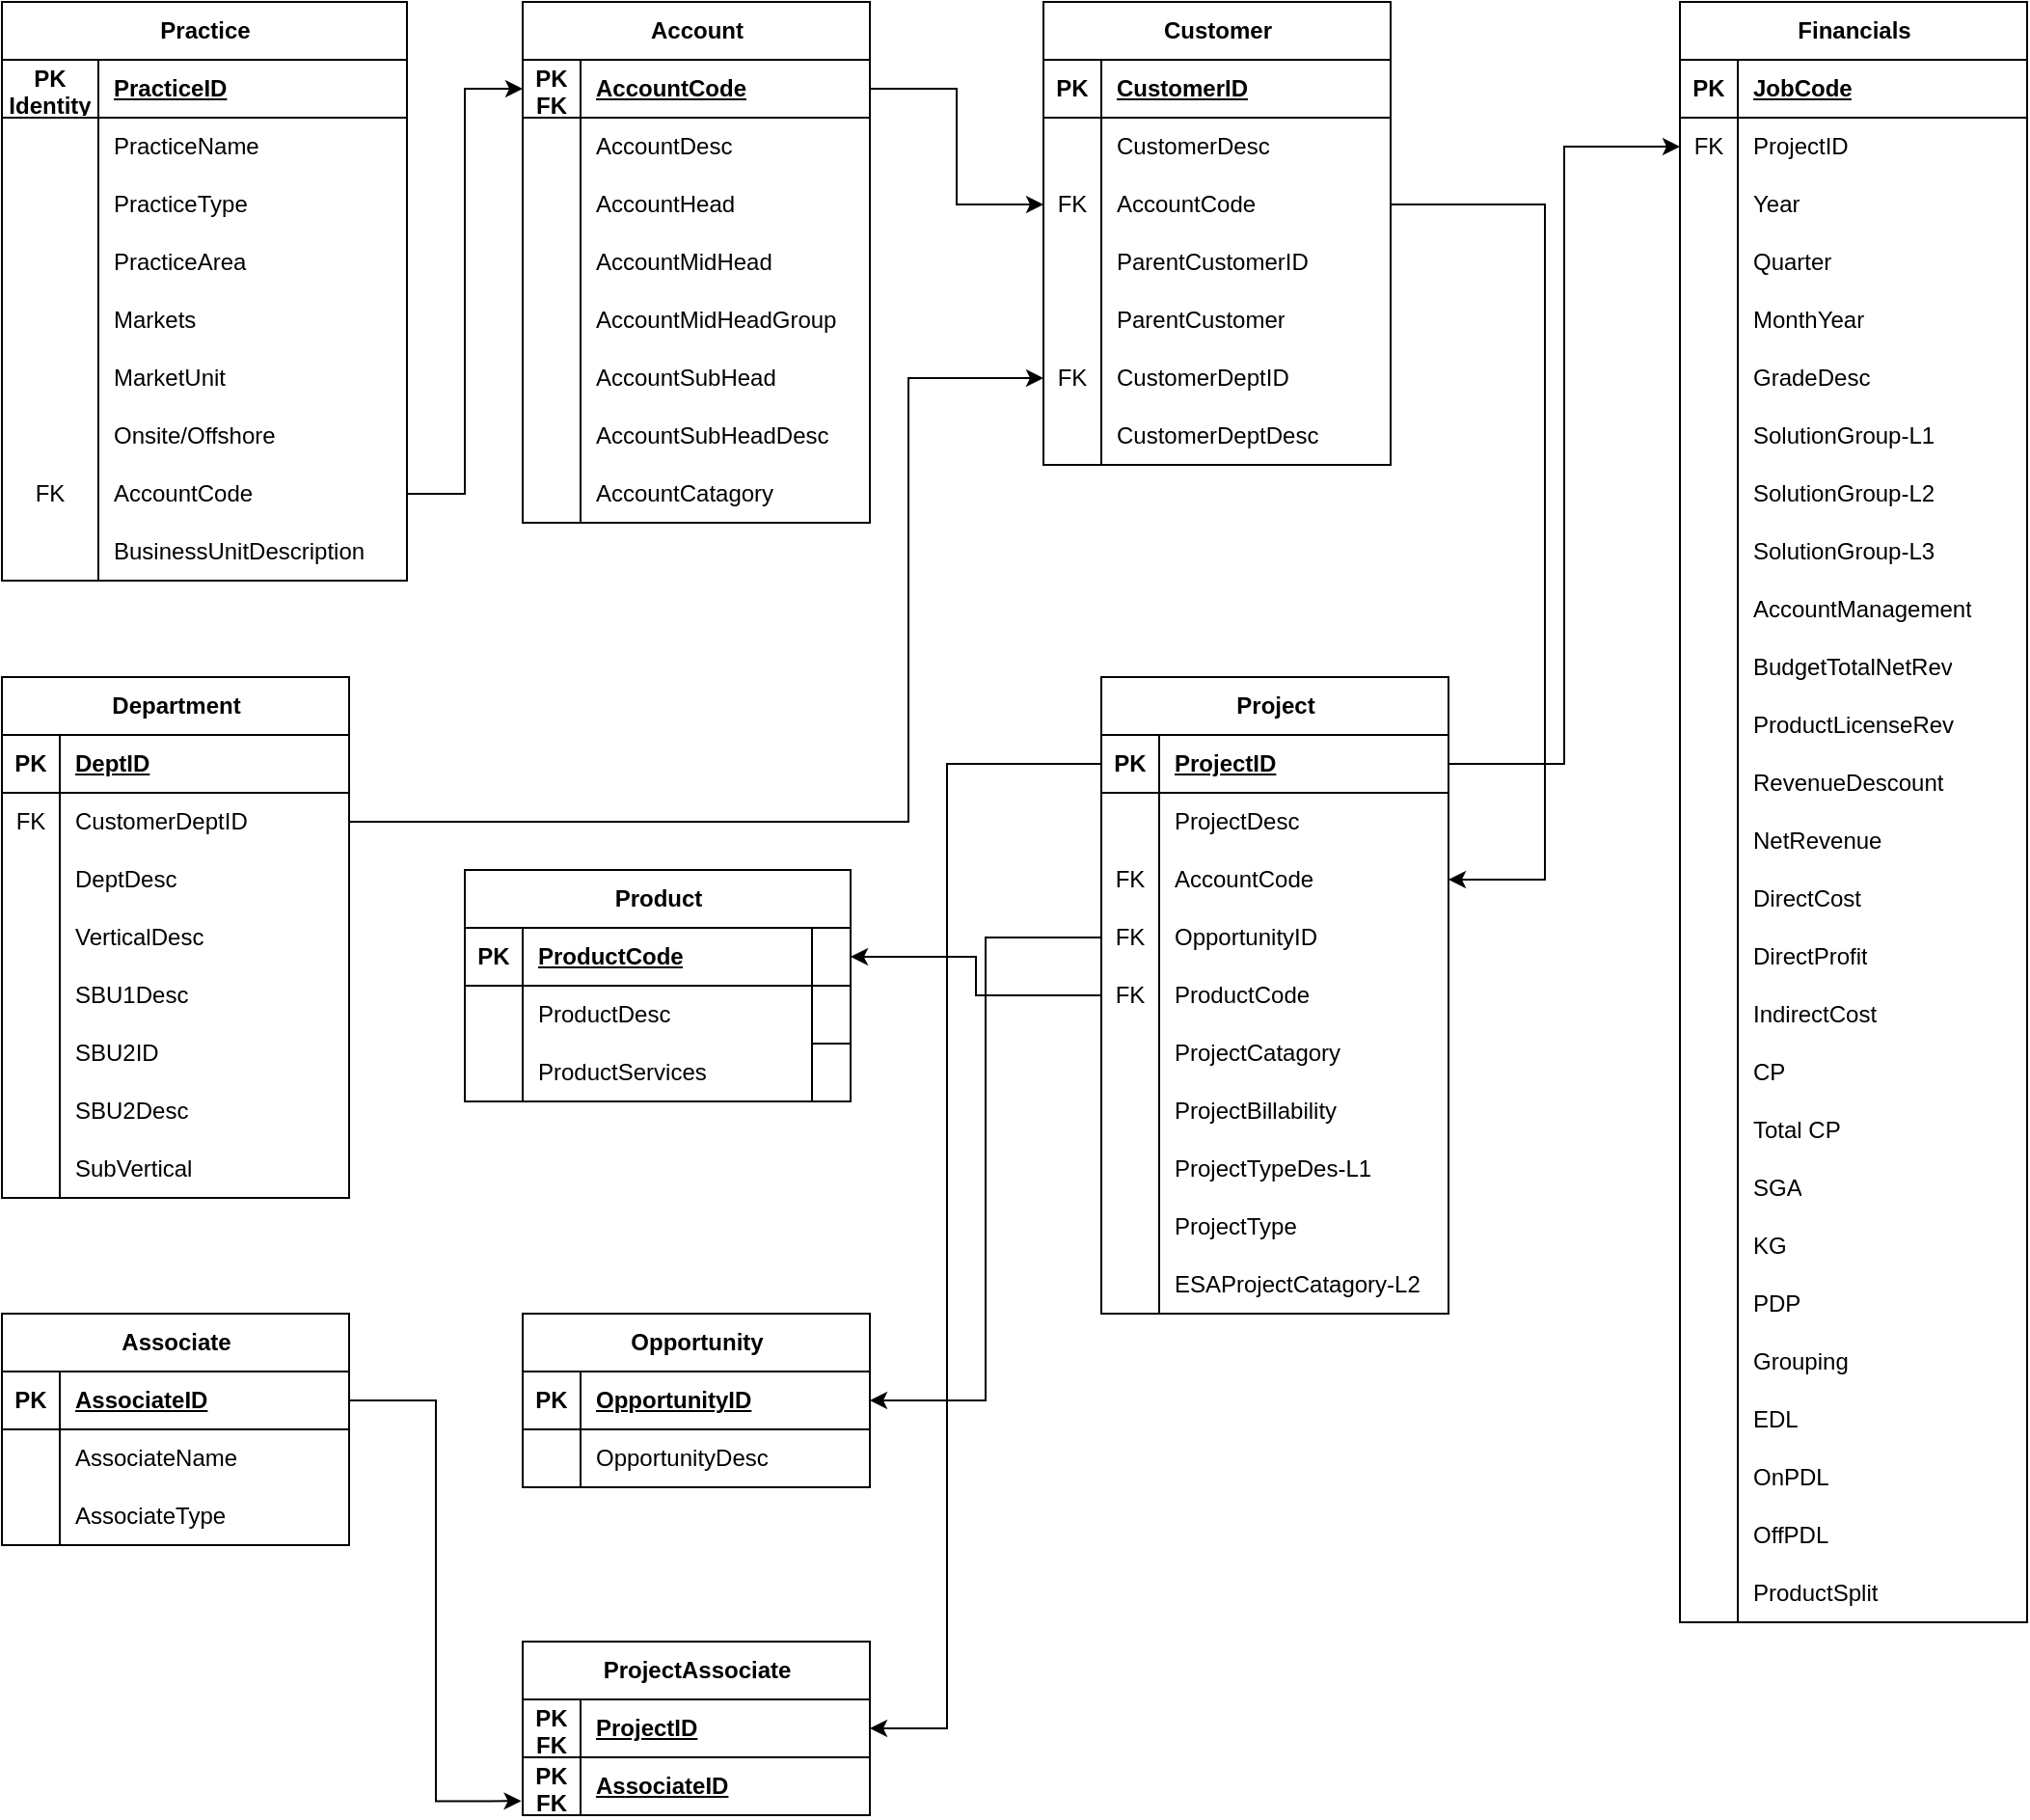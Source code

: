 <mxfile version="24.7.17">
  <diagram name="Page-1" id="e9KJNMiTasAEOYC9x0z9">
    <mxGraphModel dx="1588" dy="892" grid="1" gridSize="10" guides="1" tooltips="1" connect="1" arrows="1" fold="1" page="0" pageScale="1" pageWidth="850" pageHeight="1100" background="none" math="0" shadow="0">
      <root>
        <mxCell id="0" />
        <mxCell id="1" parent="0" />
        <mxCell id="AuEhTW3fwT1U5pCFsWf0-1" value="Practice" style="shape=table;startSize=30;container=1;collapsible=1;childLayout=tableLayout;fixedRows=1;rowLines=0;fontStyle=1;align=center;resizeLast=1;html=1;" vertex="1" parent="1">
          <mxGeometry x="50" y="40" width="210" height="300" as="geometry" />
        </mxCell>
        <mxCell id="AuEhTW3fwT1U5pCFsWf0-2" value="" style="shape=tableRow;horizontal=0;startSize=0;swimlaneHead=0;swimlaneBody=0;fillColor=none;collapsible=0;dropTarget=0;points=[[0,0.5],[1,0.5]];portConstraint=eastwest;top=0;left=0;right=0;bottom=1;" vertex="1" parent="AuEhTW3fwT1U5pCFsWf0-1">
          <mxGeometry y="30" width="210" height="30" as="geometry" />
        </mxCell>
        <mxCell id="AuEhTW3fwT1U5pCFsWf0-3" value="PK&lt;div&gt;Identity&lt;/div&gt;" style="shape=partialRectangle;connectable=0;fillColor=none;top=0;left=0;bottom=0;right=0;fontStyle=1;overflow=hidden;whiteSpace=wrap;html=1;" vertex="1" parent="AuEhTW3fwT1U5pCFsWf0-2">
          <mxGeometry width="50" height="30" as="geometry">
            <mxRectangle width="50" height="30" as="alternateBounds" />
          </mxGeometry>
        </mxCell>
        <mxCell id="AuEhTW3fwT1U5pCFsWf0-4" value="PracticeID" style="shape=partialRectangle;connectable=0;fillColor=none;top=0;left=0;bottom=0;right=0;align=left;spacingLeft=6;fontStyle=5;overflow=hidden;whiteSpace=wrap;html=1;" vertex="1" parent="AuEhTW3fwT1U5pCFsWf0-2">
          <mxGeometry x="50" width="160" height="30" as="geometry">
            <mxRectangle width="160" height="30" as="alternateBounds" />
          </mxGeometry>
        </mxCell>
        <mxCell id="AuEhTW3fwT1U5pCFsWf0-5" value="" style="shape=tableRow;horizontal=0;startSize=0;swimlaneHead=0;swimlaneBody=0;fillColor=none;collapsible=0;dropTarget=0;points=[[0,0.5],[1,0.5]];portConstraint=eastwest;top=0;left=0;right=0;bottom=0;" vertex="1" parent="AuEhTW3fwT1U5pCFsWf0-1">
          <mxGeometry y="60" width="210" height="30" as="geometry" />
        </mxCell>
        <mxCell id="AuEhTW3fwT1U5pCFsWf0-6" value="" style="shape=partialRectangle;connectable=0;fillColor=none;top=0;left=0;bottom=0;right=0;editable=1;overflow=hidden;whiteSpace=wrap;html=1;" vertex="1" parent="AuEhTW3fwT1U5pCFsWf0-5">
          <mxGeometry width="50" height="30" as="geometry">
            <mxRectangle width="50" height="30" as="alternateBounds" />
          </mxGeometry>
        </mxCell>
        <mxCell id="AuEhTW3fwT1U5pCFsWf0-7" value="PracticeName" style="shape=partialRectangle;connectable=0;fillColor=none;top=0;left=0;bottom=0;right=0;align=left;spacingLeft=6;overflow=hidden;whiteSpace=wrap;html=1;" vertex="1" parent="AuEhTW3fwT1U5pCFsWf0-5">
          <mxGeometry x="50" width="160" height="30" as="geometry">
            <mxRectangle width="160" height="30" as="alternateBounds" />
          </mxGeometry>
        </mxCell>
        <mxCell id="AuEhTW3fwT1U5pCFsWf0-8" value="" style="shape=tableRow;horizontal=0;startSize=0;swimlaneHead=0;swimlaneBody=0;fillColor=none;collapsible=0;dropTarget=0;points=[[0,0.5],[1,0.5]];portConstraint=eastwest;top=0;left=0;right=0;bottom=0;" vertex="1" parent="AuEhTW3fwT1U5pCFsWf0-1">
          <mxGeometry y="90" width="210" height="30" as="geometry" />
        </mxCell>
        <mxCell id="AuEhTW3fwT1U5pCFsWf0-9" value="" style="shape=partialRectangle;connectable=0;fillColor=none;top=0;left=0;bottom=0;right=0;editable=1;overflow=hidden;whiteSpace=wrap;html=1;" vertex="1" parent="AuEhTW3fwT1U5pCFsWf0-8">
          <mxGeometry width="50" height="30" as="geometry">
            <mxRectangle width="50" height="30" as="alternateBounds" />
          </mxGeometry>
        </mxCell>
        <mxCell id="AuEhTW3fwT1U5pCFsWf0-10" value="PracticeType" style="shape=partialRectangle;connectable=0;fillColor=none;top=0;left=0;bottom=0;right=0;align=left;spacingLeft=6;overflow=hidden;whiteSpace=wrap;html=1;" vertex="1" parent="AuEhTW3fwT1U5pCFsWf0-8">
          <mxGeometry x="50" width="160" height="30" as="geometry">
            <mxRectangle width="160" height="30" as="alternateBounds" />
          </mxGeometry>
        </mxCell>
        <mxCell id="AuEhTW3fwT1U5pCFsWf0-11" value="" style="shape=tableRow;horizontal=0;startSize=0;swimlaneHead=0;swimlaneBody=0;fillColor=none;collapsible=0;dropTarget=0;points=[[0,0.5],[1,0.5]];portConstraint=eastwest;top=0;left=0;right=0;bottom=0;" vertex="1" parent="AuEhTW3fwT1U5pCFsWf0-1">
          <mxGeometry y="120" width="210" height="30" as="geometry" />
        </mxCell>
        <mxCell id="AuEhTW3fwT1U5pCFsWf0-12" value="" style="shape=partialRectangle;connectable=0;fillColor=none;top=0;left=0;bottom=0;right=0;editable=1;overflow=hidden;whiteSpace=wrap;html=1;" vertex="1" parent="AuEhTW3fwT1U5pCFsWf0-11">
          <mxGeometry width="50" height="30" as="geometry">
            <mxRectangle width="50" height="30" as="alternateBounds" />
          </mxGeometry>
        </mxCell>
        <mxCell id="AuEhTW3fwT1U5pCFsWf0-13" value="PracticeArea" style="shape=partialRectangle;connectable=0;fillColor=none;top=0;left=0;bottom=0;right=0;align=left;spacingLeft=6;overflow=hidden;whiteSpace=wrap;html=1;" vertex="1" parent="AuEhTW3fwT1U5pCFsWf0-11">
          <mxGeometry x="50" width="160" height="30" as="geometry">
            <mxRectangle width="160" height="30" as="alternateBounds" />
          </mxGeometry>
        </mxCell>
        <mxCell id="AuEhTW3fwT1U5pCFsWf0-14" value="" style="shape=tableRow;horizontal=0;startSize=0;swimlaneHead=0;swimlaneBody=0;fillColor=none;collapsible=0;dropTarget=0;points=[[0,0.5],[1,0.5]];portConstraint=eastwest;top=0;left=0;right=0;bottom=0;" vertex="1" parent="AuEhTW3fwT1U5pCFsWf0-1">
          <mxGeometry y="150" width="210" height="30" as="geometry" />
        </mxCell>
        <mxCell id="AuEhTW3fwT1U5pCFsWf0-15" value="" style="shape=partialRectangle;connectable=0;fillColor=none;top=0;left=0;bottom=0;right=0;editable=1;overflow=hidden;whiteSpace=wrap;html=1;" vertex="1" parent="AuEhTW3fwT1U5pCFsWf0-14">
          <mxGeometry width="50" height="30" as="geometry">
            <mxRectangle width="50" height="30" as="alternateBounds" />
          </mxGeometry>
        </mxCell>
        <mxCell id="AuEhTW3fwT1U5pCFsWf0-16" value="Markets" style="shape=partialRectangle;connectable=0;fillColor=none;top=0;left=0;bottom=0;right=0;align=left;spacingLeft=6;overflow=hidden;whiteSpace=wrap;html=1;" vertex="1" parent="AuEhTW3fwT1U5pCFsWf0-14">
          <mxGeometry x="50" width="160" height="30" as="geometry">
            <mxRectangle width="160" height="30" as="alternateBounds" />
          </mxGeometry>
        </mxCell>
        <mxCell id="AuEhTW3fwT1U5pCFsWf0-17" value="" style="shape=tableRow;horizontal=0;startSize=0;swimlaneHead=0;swimlaneBody=0;fillColor=none;collapsible=0;dropTarget=0;points=[[0,0.5],[1,0.5]];portConstraint=eastwest;top=0;left=0;right=0;bottom=0;" vertex="1" parent="AuEhTW3fwT1U5pCFsWf0-1">
          <mxGeometry y="180" width="210" height="30" as="geometry" />
        </mxCell>
        <mxCell id="AuEhTW3fwT1U5pCFsWf0-18" value="" style="shape=partialRectangle;connectable=0;fillColor=none;top=0;left=0;bottom=0;right=0;editable=1;overflow=hidden;whiteSpace=wrap;html=1;" vertex="1" parent="AuEhTW3fwT1U5pCFsWf0-17">
          <mxGeometry width="50" height="30" as="geometry">
            <mxRectangle width="50" height="30" as="alternateBounds" />
          </mxGeometry>
        </mxCell>
        <mxCell id="AuEhTW3fwT1U5pCFsWf0-19" value="MarketUnit" style="shape=partialRectangle;connectable=0;fillColor=none;top=0;left=0;bottom=0;right=0;align=left;spacingLeft=6;overflow=hidden;whiteSpace=wrap;html=1;" vertex="1" parent="AuEhTW3fwT1U5pCFsWf0-17">
          <mxGeometry x="50" width="160" height="30" as="geometry">
            <mxRectangle width="160" height="30" as="alternateBounds" />
          </mxGeometry>
        </mxCell>
        <mxCell id="AuEhTW3fwT1U5pCFsWf0-20" value="" style="shape=tableRow;horizontal=0;startSize=0;swimlaneHead=0;swimlaneBody=0;fillColor=none;collapsible=0;dropTarget=0;points=[[0,0.5],[1,0.5]];portConstraint=eastwest;top=0;left=0;right=0;bottom=0;" vertex="1" parent="AuEhTW3fwT1U5pCFsWf0-1">
          <mxGeometry y="210" width="210" height="30" as="geometry" />
        </mxCell>
        <mxCell id="AuEhTW3fwT1U5pCFsWf0-21" value="" style="shape=partialRectangle;connectable=0;fillColor=none;top=0;left=0;bottom=0;right=0;editable=1;overflow=hidden;whiteSpace=wrap;html=1;" vertex="1" parent="AuEhTW3fwT1U5pCFsWf0-20">
          <mxGeometry width="50" height="30" as="geometry">
            <mxRectangle width="50" height="30" as="alternateBounds" />
          </mxGeometry>
        </mxCell>
        <mxCell id="AuEhTW3fwT1U5pCFsWf0-22" value="Onsite/Offshore" style="shape=partialRectangle;connectable=0;fillColor=none;top=0;left=0;bottom=0;right=0;align=left;spacingLeft=6;overflow=hidden;whiteSpace=wrap;html=1;" vertex="1" parent="AuEhTW3fwT1U5pCFsWf0-20">
          <mxGeometry x="50" width="160" height="30" as="geometry">
            <mxRectangle width="160" height="30" as="alternateBounds" />
          </mxGeometry>
        </mxCell>
        <mxCell id="AuEhTW3fwT1U5pCFsWf0-23" value="" style="shape=tableRow;horizontal=0;startSize=0;swimlaneHead=0;swimlaneBody=0;fillColor=none;collapsible=0;dropTarget=0;points=[[0,0.5],[1,0.5]];portConstraint=eastwest;top=0;left=0;right=0;bottom=0;" vertex="1" parent="AuEhTW3fwT1U5pCFsWf0-1">
          <mxGeometry y="240" width="210" height="30" as="geometry" />
        </mxCell>
        <mxCell id="AuEhTW3fwT1U5pCFsWf0-24" value="FK" style="shape=partialRectangle;connectable=0;fillColor=none;top=0;left=0;bottom=0;right=0;editable=1;overflow=hidden;whiteSpace=wrap;html=1;" vertex="1" parent="AuEhTW3fwT1U5pCFsWf0-23">
          <mxGeometry width="50" height="30" as="geometry">
            <mxRectangle width="50" height="30" as="alternateBounds" />
          </mxGeometry>
        </mxCell>
        <mxCell id="AuEhTW3fwT1U5pCFsWf0-25" value="AccountCode" style="shape=partialRectangle;connectable=0;fillColor=none;top=0;left=0;bottom=0;right=0;align=left;spacingLeft=6;overflow=hidden;whiteSpace=wrap;html=1;" vertex="1" parent="AuEhTW3fwT1U5pCFsWf0-23">
          <mxGeometry x="50" width="160" height="30" as="geometry">
            <mxRectangle width="160" height="30" as="alternateBounds" />
          </mxGeometry>
        </mxCell>
        <mxCell id="AuEhTW3fwT1U5pCFsWf0-26" value="" style="shape=tableRow;horizontal=0;startSize=0;swimlaneHead=0;swimlaneBody=0;fillColor=none;collapsible=0;dropTarget=0;points=[[0,0.5],[1,0.5]];portConstraint=eastwest;top=0;left=0;right=0;bottom=0;" vertex="1" parent="AuEhTW3fwT1U5pCFsWf0-1">
          <mxGeometry y="270" width="210" height="30" as="geometry" />
        </mxCell>
        <mxCell id="AuEhTW3fwT1U5pCFsWf0-27" value="" style="shape=partialRectangle;connectable=0;fillColor=none;top=0;left=0;bottom=0;right=0;editable=1;overflow=hidden;whiteSpace=wrap;html=1;" vertex="1" parent="AuEhTW3fwT1U5pCFsWf0-26">
          <mxGeometry width="50" height="30" as="geometry">
            <mxRectangle width="50" height="30" as="alternateBounds" />
          </mxGeometry>
        </mxCell>
        <mxCell id="AuEhTW3fwT1U5pCFsWf0-28" value="BusinessUnitDescription" style="shape=partialRectangle;connectable=0;fillColor=none;top=0;left=0;bottom=0;right=0;align=left;spacingLeft=6;overflow=hidden;whiteSpace=wrap;html=1;" vertex="1" parent="AuEhTW3fwT1U5pCFsWf0-26">
          <mxGeometry x="50" width="160" height="30" as="geometry">
            <mxRectangle width="160" height="30" as="alternateBounds" />
          </mxGeometry>
        </mxCell>
        <mxCell id="AuEhTW3fwT1U5pCFsWf0-29" value="Account" style="shape=table;startSize=30;container=1;collapsible=1;childLayout=tableLayout;fixedRows=1;rowLines=0;fontStyle=1;align=center;resizeLast=1;html=1;" vertex="1" parent="1">
          <mxGeometry x="320" y="40" width="180" height="270" as="geometry" />
        </mxCell>
        <mxCell id="AuEhTW3fwT1U5pCFsWf0-30" value="" style="shape=tableRow;horizontal=0;startSize=0;swimlaneHead=0;swimlaneBody=0;fillColor=none;collapsible=0;dropTarget=0;points=[[0,0.5],[1,0.5]];portConstraint=eastwest;top=0;left=0;right=0;bottom=1;" vertex="1" parent="AuEhTW3fwT1U5pCFsWf0-29">
          <mxGeometry y="30" width="180" height="30" as="geometry" />
        </mxCell>
        <mxCell id="AuEhTW3fwT1U5pCFsWf0-31" value="PK&lt;div&gt;FK&lt;/div&gt;" style="shape=partialRectangle;connectable=0;fillColor=none;top=0;left=0;bottom=0;right=0;fontStyle=1;overflow=hidden;whiteSpace=wrap;html=1;" vertex="1" parent="AuEhTW3fwT1U5pCFsWf0-30">
          <mxGeometry width="30" height="30" as="geometry">
            <mxRectangle width="30" height="30" as="alternateBounds" />
          </mxGeometry>
        </mxCell>
        <mxCell id="AuEhTW3fwT1U5pCFsWf0-32" value="AccountCode" style="shape=partialRectangle;connectable=0;fillColor=none;top=0;left=0;bottom=0;right=0;align=left;spacingLeft=6;fontStyle=5;overflow=hidden;whiteSpace=wrap;html=1;" vertex="1" parent="AuEhTW3fwT1U5pCFsWf0-30">
          <mxGeometry x="30" width="150" height="30" as="geometry">
            <mxRectangle width="150" height="30" as="alternateBounds" />
          </mxGeometry>
        </mxCell>
        <mxCell id="AuEhTW3fwT1U5pCFsWf0-33" value="" style="shape=tableRow;horizontal=0;startSize=0;swimlaneHead=0;swimlaneBody=0;fillColor=none;collapsible=0;dropTarget=0;points=[[0,0.5],[1,0.5]];portConstraint=eastwest;top=0;left=0;right=0;bottom=0;" vertex="1" parent="AuEhTW3fwT1U5pCFsWf0-29">
          <mxGeometry y="60" width="180" height="30" as="geometry" />
        </mxCell>
        <mxCell id="AuEhTW3fwT1U5pCFsWf0-34" value="" style="shape=partialRectangle;connectable=0;fillColor=none;top=0;left=0;bottom=0;right=0;editable=1;overflow=hidden;whiteSpace=wrap;html=1;" vertex="1" parent="AuEhTW3fwT1U5pCFsWf0-33">
          <mxGeometry width="30" height="30" as="geometry">
            <mxRectangle width="30" height="30" as="alternateBounds" />
          </mxGeometry>
        </mxCell>
        <mxCell id="AuEhTW3fwT1U5pCFsWf0-35" value="AccountDesc" style="shape=partialRectangle;connectable=0;fillColor=none;top=0;left=0;bottom=0;right=0;align=left;spacingLeft=6;overflow=hidden;whiteSpace=wrap;html=1;" vertex="1" parent="AuEhTW3fwT1U5pCFsWf0-33">
          <mxGeometry x="30" width="150" height="30" as="geometry">
            <mxRectangle width="150" height="30" as="alternateBounds" />
          </mxGeometry>
        </mxCell>
        <mxCell id="AuEhTW3fwT1U5pCFsWf0-36" value="" style="shape=tableRow;horizontal=0;startSize=0;swimlaneHead=0;swimlaneBody=0;fillColor=none;collapsible=0;dropTarget=0;points=[[0,0.5],[1,0.5]];portConstraint=eastwest;top=0;left=0;right=0;bottom=0;" vertex="1" parent="AuEhTW3fwT1U5pCFsWf0-29">
          <mxGeometry y="90" width="180" height="30" as="geometry" />
        </mxCell>
        <mxCell id="AuEhTW3fwT1U5pCFsWf0-37" value="" style="shape=partialRectangle;connectable=0;fillColor=none;top=0;left=0;bottom=0;right=0;editable=1;overflow=hidden;whiteSpace=wrap;html=1;" vertex="1" parent="AuEhTW3fwT1U5pCFsWf0-36">
          <mxGeometry width="30" height="30" as="geometry">
            <mxRectangle width="30" height="30" as="alternateBounds" />
          </mxGeometry>
        </mxCell>
        <mxCell id="AuEhTW3fwT1U5pCFsWf0-38" value="AccountHead" style="shape=partialRectangle;connectable=0;fillColor=none;top=0;left=0;bottom=0;right=0;align=left;spacingLeft=6;overflow=hidden;whiteSpace=wrap;html=1;" vertex="1" parent="AuEhTW3fwT1U5pCFsWf0-36">
          <mxGeometry x="30" width="150" height="30" as="geometry">
            <mxRectangle width="150" height="30" as="alternateBounds" />
          </mxGeometry>
        </mxCell>
        <mxCell id="AuEhTW3fwT1U5pCFsWf0-39" value="" style="shape=tableRow;horizontal=0;startSize=0;swimlaneHead=0;swimlaneBody=0;fillColor=none;collapsible=0;dropTarget=0;points=[[0,0.5],[1,0.5]];portConstraint=eastwest;top=0;left=0;right=0;bottom=0;" vertex="1" parent="AuEhTW3fwT1U5pCFsWf0-29">
          <mxGeometry y="120" width="180" height="30" as="geometry" />
        </mxCell>
        <mxCell id="AuEhTW3fwT1U5pCFsWf0-40" value="" style="shape=partialRectangle;connectable=0;fillColor=none;top=0;left=0;bottom=0;right=0;editable=1;overflow=hidden;whiteSpace=wrap;html=1;" vertex="1" parent="AuEhTW3fwT1U5pCFsWf0-39">
          <mxGeometry width="30" height="30" as="geometry">
            <mxRectangle width="30" height="30" as="alternateBounds" />
          </mxGeometry>
        </mxCell>
        <mxCell id="AuEhTW3fwT1U5pCFsWf0-41" value="AccountMidHead" style="shape=partialRectangle;connectable=0;fillColor=none;top=0;left=0;bottom=0;right=0;align=left;spacingLeft=6;overflow=hidden;whiteSpace=wrap;html=1;" vertex="1" parent="AuEhTW3fwT1U5pCFsWf0-39">
          <mxGeometry x="30" width="150" height="30" as="geometry">
            <mxRectangle width="150" height="30" as="alternateBounds" />
          </mxGeometry>
        </mxCell>
        <mxCell id="AuEhTW3fwT1U5pCFsWf0-42" value="" style="shape=tableRow;horizontal=0;startSize=0;swimlaneHead=0;swimlaneBody=0;fillColor=none;collapsible=0;dropTarget=0;points=[[0,0.5],[1,0.5]];portConstraint=eastwest;top=0;left=0;right=0;bottom=0;" vertex="1" parent="AuEhTW3fwT1U5pCFsWf0-29">
          <mxGeometry y="150" width="180" height="30" as="geometry" />
        </mxCell>
        <mxCell id="AuEhTW3fwT1U5pCFsWf0-43" value="" style="shape=partialRectangle;connectable=0;fillColor=none;top=0;left=0;bottom=0;right=0;editable=1;overflow=hidden;whiteSpace=wrap;html=1;" vertex="1" parent="AuEhTW3fwT1U5pCFsWf0-42">
          <mxGeometry width="30" height="30" as="geometry">
            <mxRectangle width="30" height="30" as="alternateBounds" />
          </mxGeometry>
        </mxCell>
        <mxCell id="AuEhTW3fwT1U5pCFsWf0-44" value="AccountMidHeadGroup" style="shape=partialRectangle;connectable=0;fillColor=none;top=0;left=0;bottom=0;right=0;align=left;spacingLeft=6;overflow=hidden;whiteSpace=wrap;html=1;" vertex="1" parent="AuEhTW3fwT1U5pCFsWf0-42">
          <mxGeometry x="30" width="150" height="30" as="geometry">
            <mxRectangle width="150" height="30" as="alternateBounds" />
          </mxGeometry>
        </mxCell>
        <mxCell id="AuEhTW3fwT1U5pCFsWf0-45" value="" style="shape=tableRow;horizontal=0;startSize=0;swimlaneHead=0;swimlaneBody=0;fillColor=none;collapsible=0;dropTarget=0;points=[[0,0.5],[1,0.5]];portConstraint=eastwest;top=0;left=0;right=0;bottom=0;" vertex="1" parent="AuEhTW3fwT1U5pCFsWf0-29">
          <mxGeometry y="180" width="180" height="30" as="geometry" />
        </mxCell>
        <mxCell id="AuEhTW3fwT1U5pCFsWf0-46" value="" style="shape=partialRectangle;connectable=0;fillColor=none;top=0;left=0;bottom=0;right=0;editable=1;overflow=hidden;whiteSpace=wrap;html=1;" vertex="1" parent="AuEhTW3fwT1U5pCFsWf0-45">
          <mxGeometry width="30" height="30" as="geometry">
            <mxRectangle width="30" height="30" as="alternateBounds" />
          </mxGeometry>
        </mxCell>
        <mxCell id="AuEhTW3fwT1U5pCFsWf0-47" value="AccountSubHead" style="shape=partialRectangle;connectable=0;fillColor=none;top=0;left=0;bottom=0;right=0;align=left;spacingLeft=6;overflow=hidden;whiteSpace=wrap;html=1;" vertex="1" parent="AuEhTW3fwT1U5pCFsWf0-45">
          <mxGeometry x="30" width="150" height="30" as="geometry">
            <mxRectangle width="150" height="30" as="alternateBounds" />
          </mxGeometry>
        </mxCell>
        <mxCell id="AuEhTW3fwT1U5pCFsWf0-48" value="" style="shape=tableRow;horizontal=0;startSize=0;swimlaneHead=0;swimlaneBody=0;fillColor=none;collapsible=0;dropTarget=0;points=[[0,0.5],[1,0.5]];portConstraint=eastwest;top=0;left=0;right=0;bottom=0;" vertex="1" parent="AuEhTW3fwT1U5pCFsWf0-29">
          <mxGeometry y="210" width="180" height="30" as="geometry" />
        </mxCell>
        <mxCell id="AuEhTW3fwT1U5pCFsWf0-49" value="" style="shape=partialRectangle;connectable=0;fillColor=none;top=0;left=0;bottom=0;right=0;editable=1;overflow=hidden;whiteSpace=wrap;html=1;" vertex="1" parent="AuEhTW3fwT1U5pCFsWf0-48">
          <mxGeometry width="30" height="30" as="geometry">
            <mxRectangle width="30" height="30" as="alternateBounds" />
          </mxGeometry>
        </mxCell>
        <mxCell id="AuEhTW3fwT1U5pCFsWf0-50" value="AccountSubHeadDesc" style="shape=partialRectangle;connectable=0;fillColor=none;top=0;left=0;bottom=0;right=0;align=left;spacingLeft=6;overflow=hidden;whiteSpace=wrap;html=1;" vertex="1" parent="AuEhTW3fwT1U5pCFsWf0-48">
          <mxGeometry x="30" width="150" height="30" as="geometry">
            <mxRectangle width="150" height="30" as="alternateBounds" />
          </mxGeometry>
        </mxCell>
        <mxCell id="AuEhTW3fwT1U5pCFsWf0-51" value="" style="shape=tableRow;horizontal=0;startSize=0;swimlaneHead=0;swimlaneBody=0;fillColor=none;collapsible=0;dropTarget=0;points=[[0,0.5],[1,0.5]];portConstraint=eastwest;top=0;left=0;right=0;bottom=0;" vertex="1" parent="AuEhTW3fwT1U5pCFsWf0-29">
          <mxGeometry y="240" width="180" height="30" as="geometry" />
        </mxCell>
        <mxCell id="AuEhTW3fwT1U5pCFsWf0-52" value="" style="shape=partialRectangle;connectable=0;fillColor=none;top=0;left=0;bottom=0;right=0;editable=1;overflow=hidden;whiteSpace=wrap;html=1;" vertex="1" parent="AuEhTW3fwT1U5pCFsWf0-51">
          <mxGeometry width="30" height="30" as="geometry">
            <mxRectangle width="30" height="30" as="alternateBounds" />
          </mxGeometry>
        </mxCell>
        <mxCell id="AuEhTW3fwT1U5pCFsWf0-53" value="AccountCatagory" style="shape=partialRectangle;connectable=0;fillColor=none;top=0;left=0;bottom=0;right=0;align=left;spacingLeft=6;overflow=hidden;whiteSpace=wrap;html=1;" vertex="1" parent="AuEhTW3fwT1U5pCFsWf0-51">
          <mxGeometry x="30" width="150" height="30" as="geometry">
            <mxRectangle width="150" height="30" as="alternateBounds" />
          </mxGeometry>
        </mxCell>
        <mxCell id="AuEhTW3fwT1U5pCFsWf0-57" value="Customer" style="shape=table;startSize=30;container=1;collapsible=1;childLayout=tableLayout;fixedRows=1;rowLines=0;fontStyle=1;align=center;resizeLast=1;html=1;" vertex="1" parent="1">
          <mxGeometry x="590" y="40" width="180" height="240" as="geometry" />
        </mxCell>
        <mxCell id="AuEhTW3fwT1U5pCFsWf0-58" value="" style="shape=tableRow;horizontal=0;startSize=0;swimlaneHead=0;swimlaneBody=0;fillColor=none;collapsible=0;dropTarget=0;points=[[0,0.5],[1,0.5]];portConstraint=eastwest;top=0;left=0;right=0;bottom=1;" vertex="1" parent="AuEhTW3fwT1U5pCFsWf0-57">
          <mxGeometry y="30" width="180" height="30" as="geometry" />
        </mxCell>
        <mxCell id="AuEhTW3fwT1U5pCFsWf0-59" value="PK" style="shape=partialRectangle;connectable=0;fillColor=none;top=0;left=0;bottom=0;right=0;fontStyle=1;overflow=hidden;whiteSpace=wrap;html=1;" vertex="1" parent="AuEhTW3fwT1U5pCFsWf0-58">
          <mxGeometry width="30" height="30" as="geometry">
            <mxRectangle width="30" height="30" as="alternateBounds" />
          </mxGeometry>
        </mxCell>
        <mxCell id="AuEhTW3fwT1U5pCFsWf0-60" value="CustomerID" style="shape=partialRectangle;connectable=0;fillColor=none;top=0;left=0;bottom=0;right=0;align=left;spacingLeft=6;fontStyle=5;overflow=hidden;whiteSpace=wrap;html=1;" vertex="1" parent="AuEhTW3fwT1U5pCFsWf0-58">
          <mxGeometry x="30" width="150" height="30" as="geometry">
            <mxRectangle width="150" height="30" as="alternateBounds" />
          </mxGeometry>
        </mxCell>
        <mxCell id="AuEhTW3fwT1U5pCFsWf0-61" value="" style="shape=tableRow;horizontal=0;startSize=0;swimlaneHead=0;swimlaneBody=0;fillColor=none;collapsible=0;dropTarget=0;points=[[0,0.5],[1,0.5]];portConstraint=eastwest;top=0;left=0;right=0;bottom=0;" vertex="1" parent="AuEhTW3fwT1U5pCFsWf0-57">
          <mxGeometry y="60" width="180" height="30" as="geometry" />
        </mxCell>
        <mxCell id="AuEhTW3fwT1U5pCFsWf0-62" value="" style="shape=partialRectangle;connectable=0;fillColor=none;top=0;left=0;bottom=0;right=0;editable=1;overflow=hidden;whiteSpace=wrap;html=1;" vertex="1" parent="AuEhTW3fwT1U5pCFsWf0-61">
          <mxGeometry width="30" height="30" as="geometry">
            <mxRectangle width="30" height="30" as="alternateBounds" />
          </mxGeometry>
        </mxCell>
        <mxCell id="AuEhTW3fwT1U5pCFsWf0-63" value="CustomerDesc" style="shape=partialRectangle;connectable=0;fillColor=none;top=0;left=0;bottom=0;right=0;align=left;spacingLeft=6;overflow=hidden;whiteSpace=wrap;html=1;" vertex="1" parent="AuEhTW3fwT1U5pCFsWf0-61">
          <mxGeometry x="30" width="150" height="30" as="geometry">
            <mxRectangle width="150" height="30" as="alternateBounds" />
          </mxGeometry>
        </mxCell>
        <mxCell id="AuEhTW3fwT1U5pCFsWf0-302" value="" style="shape=tableRow;horizontal=0;startSize=0;swimlaneHead=0;swimlaneBody=0;fillColor=none;collapsible=0;dropTarget=0;points=[[0,0.5],[1,0.5]];portConstraint=eastwest;top=0;left=0;right=0;bottom=0;" vertex="1" parent="AuEhTW3fwT1U5pCFsWf0-57">
          <mxGeometry y="90" width="180" height="30" as="geometry" />
        </mxCell>
        <mxCell id="AuEhTW3fwT1U5pCFsWf0-303" value="FK" style="shape=partialRectangle;connectable=0;fillColor=none;top=0;left=0;bottom=0;right=0;editable=1;overflow=hidden;whiteSpace=wrap;html=1;" vertex="1" parent="AuEhTW3fwT1U5pCFsWf0-302">
          <mxGeometry width="30" height="30" as="geometry">
            <mxRectangle width="30" height="30" as="alternateBounds" />
          </mxGeometry>
        </mxCell>
        <mxCell id="AuEhTW3fwT1U5pCFsWf0-304" value="AccountCode" style="shape=partialRectangle;connectable=0;fillColor=none;top=0;left=0;bottom=0;right=0;align=left;spacingLeft=6;overflow=hidden;whiteSpace=wrap;html=1;" vertex="1" parent="AuEhTW3fwT1U5pCFsWf0-302">
          <mxGeometry x="30" width="150" height="30" as="geometry">
            <mxRectangle width="150" height="30" as="alternateBounds" />
          </mxGeometry>
        </mxCell>
        <mxCell id="AuEhTW3fwT1U5pCFsWf0-64" value="" style="shape=tableRow;horizontal=0;startSize=0;swimlaneHead=0;swimlaneBody=0;fillColor=none;collapsible=0;dropTarget=0;points=[[0,0.5],[1,0.5]];portConstraint=eastwest;top=0;left=0;right=0;bottom=0;" vertex="1" parent="AuEhTW3fwT1U5pCFsWf0-57">
          <mxGeometry y="120" width="180" height="30" as="geometry" />
        </mxCell>
        <mxCell id="AuEhTW3fwT1U5pCFsWf0-65" value="" style="shape=partialRectangle;connectable=0;fillColor=none;top=0;left=0;bottom=0;right=0;editable=1;overflow=hidden;whiteSpace=wrap;html=1;" vertex="1" parent="AuEhTW3fwT1U5pCFsWf0-64">
          <mxGeometry width="30" height="30" as="geometry">
            <mxRectangle width="30" height="30" as="alternateBounds" />
          </mxGeometry>
        </mxCell>
        <mxCell id="AuEhTW3fwT1U5pCFsWf0-66" value="ParentCustomerID" style="shape=partialRectangle;connectable=0;fillColor=none;top=0;left=0;bottom=0;right=0;align=left;spacingLeft=6;overflow=hidden;whiteSpace=wrap;html=1;" vertex="1" parent="AuEhTW3fwT1U5pCFsWf0-64">
          <mxGeometry x="30" width="150" height="30" as="geometry">
            <mxRectangle width="150" height="30" as="alternateBounds" />
          </mxGeometry>
        </mxCell>
        <mxCell id="AuEhTW3fwT1U5pCFsWf0-67" value="" style="shape=tableRow;horizontal=0;startSize=0;swimlaneHead=0;swimlaneBody=0;fillColor=none;collapsible=0;dropTarget=0;points=[[0,0.5],[1,0.5]];portConstraint=eastwest;top=0;left=0;right=0;bottom=0;" vertex="1" parent="AuEhTW3fwT1U5pCFsWf0-57">
          <mxGeometry y="150" width="180" height="30" as="geometry" />
        </mxCell>
        <mxCell id="AuEhTW3fwT1U5pCFsWf0-68" value="" style="shape=partialRectangle;connectable=0;fillColor=none;top=0;left=0;bottom=0;right=0;editable=1;overflow=hidden;whiteSpace=wrap;html=1;" vertex="1" parent="AuEhTW3fwT1U5pCFsWf0-67">
          <mxGeometry width="30" height="30" as="geometry">
            <mxRectangle width="30" height="30" as="alternateBounds" />
          </mxGeometry>
        </mxCell>
        <mxCell id="AuEhTW3fwT1U5pCFsWf0-69" value="ParentCustomer" style="shape=partialRectangle;connectable=0;fillColor=none;top=0;left=0;bottom=0;right=0;align=left;spacingLeft=6;overflow=hidden;whiteSpace=wrap;html=1;" vertex="1" parent="AuEhTW3fwT1U5pCFsWf0-67">
          <mxGeometry x="30" width="150" height="30" as="geometry">
            <mxRectangle width="150" height="30" as="alternateBounds" />
          </mxGeometry>
        </mxCell>
        <mxCell id="AuEhTW3fwT1U5pCFsWf0-70" value="" style="shape=tableRow;horizontal=0;startSize=0;swimlaneHead=0;swimlaneBody=0;fillColor=none;collapsible=0;dropTarget=0;points=[[0,0.5],[1,0.5]];portConstraint=eastwest;top=0;left=0;right=0;bottom=0;" vertex="1" parent="AuEhTW3fwT1U5pCFsWf0-57">
          <mxGeometry y="180" width="180" height="30" as="geometry" />
        </mxCell>
        <mxCell id="AuEhTW3fwT1U5pCFsWf0-71" value="FK" style="shape=partialRectangle;connectable=0;fillColor=none;top=0;left=0;bottom=0;right=0;editable=1;overflow=hidden;whiteSpace=wrap;html=1;" vertex="1" parent="AuEhTW3fwT1U5pCFsWf0-70">
          <mxGeometry width="30" height="30" as="geometry">
            <mxRectangle width="30" height="30" as="alternateBounds" />
          </mxGeometry>
        </mxCell>
        <mxCell id="AuEhTW3fwT1U5pCFsWf0-72" value="CustomerDeptID" style="shape=partialRectangle;connectable=0;fillColor=none;top=0;left=0;bottom=0;right=0;align=left;spacingLeft=6;overflow=hidden;whiteSpace=wrap;html=1;" vertex="1" parent="AuEhTW3fwT1U5pCFsWf0-70">
          <mxGeometry x="30" width="150" height="30" as="geometry">
            <mxRectangle width="150" height="30" as="alternateBounds" />
          </mxGeometry>
        </mxCell>
        <mxCell id="AuEhTW3fwT1U5pCFsWf0-73" value="" style="shape=tableRow;horizontal=0;startSize=0;swimlaneHead=0;swimlaneBody=0;fillColor=none;collapsible=0;dropTarget=0;points=[[0,0.5],[1,0.5]];portConstraint=eastwest;top=0;left=0;right=0;bottom=0;" vertex="1" parent="AuEhTW3fwT1U5pCFsWf0-57">
          <mxGeometry y="210" width="180" height="30" as="geometry" />
        </mxCell>
        <mxCell id="AuEhTW3fwT1U5pCFsWf0-74" value="" style="shape=partialRectangle;connectable=0;fillColor=none;top=0;left=0;bottom=0;right=0;editable=1;overflow=hidden;whiteSpace=wrap;html=1;" vertex="1" parent="AuEhTW3fwT1U5pCFsWf0-73">
          <mxGeometry width="30" height="30" as="geometry">
            <mxRectangle width="30" height="30" as="alternateBounds" />
          </mxGeometry>
        </mxCell>
        <mxCell id="AuEhTW3fwT1U5pCFsWf0-75" value="CustomerDeptDesc" style="shape=partialRectangle;connectable=0;fillColor=none;top=0;left=0;bottom=0;right=0;align=left;spacingLeft=6;overflow=hidden;whiteSpace=wrap;html=1;" vertex="1" parent="AuEhTW3fwT1U5pCFsWf0-73">
          <mxGeometry x="30" width="150" height="30" as="geometry">
            <mxRectangle width="150" height="30" as="alternateBounds" />
          </mxGeometry>
        </mxCell>
        <mxCell id="AuEhTW3fwT1U5pCFsWf0-82" value="Department" style="shape=table;startSize=30;container=1;collapsible=1;childLayout=tableLayout;fixedRows=1;rowLines=0;fontStyle=1;align=center;resizeLast=1;html=1;" vertex="1" parent="1">
          <mxGeometry x="50" y="390" width="180" height="270" as="geometry" />
        </mxCell>
        <mxCell id="AuEhTW3fwT1U5pCFsWf0-83" value="" style="shape=tableRow;horizontal=0;startSize=0;swimlaneHead=0;swimlaneBody=0;fillColor=none;collapsible=0;dropTarget=0;points=[[0,0.5],[1,0.5]];portConstraint=eastwest;top=0;left=0;right=0;bottom=1;" vertex="1" parent="AuEhTW3fwT1U5pCFsWf0-82">
          <mxGeometry y="30" width="180" height="30" as="geometry" />
        </mxCell>
        <mxCell id="AuEhTW3fwT1U5pCFsWf0-84" value="PK" style="shape=partialRectangle;connectable=0;fillColor=none;top=0;left=0;bottom=0;right=0;fontStyle=1;overflow=hidden;whiteSpace=wrap;html=1;" vertex="1" parent="AuEhTW3fwT1U5pCFsWf0-83">
          <mxGeometry width="30" height="30" as="geometry">
            <mxRectangle width="30" height="30" as="alternateBounds" />
          </mxGeometry>
        </mxCell>
        <mxCell id="AuEhTW3fwT1U5pCFsWf0-85" value="DeptID" style="shape=partialRectangle;connectable=0;fillColor=none;top=0;left=0;bottom=0;right=0;align=left;spacingLeft=6;fontStyle=5;overflow=hidden;whiteSpace=wrap;html=1;" vertex="1" parent="AuEhTW3fwT1U5pCFsWf0-83">
          <mxGeometry x="30" width="150" height="30" as="geometry">
            <mxRectangle width="150" height="30" as="alternateBounds" />
          </mxGeometry>
        </mxCell>
        <mxCell id="AuEhTW3fwT1U5pCFsWf0-296" value="" style="shape=tableRow;horizontal=0;startSize=0;swimlaneHead=0;swimlaneBody=0;fillColor=none;collapsible=0;dropTarget=0;points=[[0,0.5],[1,0.5]];portConstraint=eastwest;top=0;left=0;right=0;bottom=0;" vertex="1" parent="AuEhTW3fwT1U5pCFsWf0-82">
          <mxGeometry y="60" width="180" height="30" as="geometry" />
        </mxCell>
        <mxCell id="AuEhTW3fwT1U5pCFsWf0-297" value="FK" style="shape=partialRectangle;connectable=0;fillColor=none;top=0;left=0;bottom=0;right=0;editable=1;overflow=hidden;whiteSpace=wrap;html=1;" vertex="1" parent="AuEhTW3fwT1U5pCFsWf0-296">
          <mxGeometry width="30" height="30" as="geometry">
            <mxRectangle width="30" height="30" as="alternateBounds" />
          </mxGeometry>
        </mxCell>
        <mxCell id="AuEhTW3fwT1U5pCFsWf0-298" value="CustomerDeptID" style="shape=partialRectangle;connectable=0;fillColor=none;top=0;left=0;bottom=0;right=0;align=left;spacingLeft=6;overflow=hidden;whiteSpace=wrap;html=1;" vertex="1" parent="AuEhTW3fwT1U5pCFsWf0-296">
          <mxGeometry x="30" width="150" height="30" as="geometry">
            <mxRectangle width="150" height="30" as="alternateBounds" />
          </mxGeometry>
        </mxCell>
        <mxCell id="AuEhTW3fwT1U5pCFsWf0-86" value="" style="shape=tableRow;horizontal=0;startSize=0;swimlaneHead=0;swimlaneBody=0;fillColor=none;collapsible=0;dropTarget=0;points=[[0,0.5],[1,0.5]];portConstraint=eastwest;top=0;left=0;right=0;bottom=0;" vertex="1" parent="AuEhTW3fwT1U5pCFsWf0-82">
          <mxGeometry y="90" width="180" height="30" as="geometry" />
        </mxCell>
        <mxCell id="AuEhTW3fwT1U5pCFsWf0-87" value="" style="shape=partialRectangle;connectable=0;fillColor=none;top=0;left=0;bottom=0;right=0;editable=1;overflow=hidden;whiteSpace=wrap;html=1;" vertex="1" parent="AuEhTW3fwT1U5pCFsWf0-86">
          <mxGeometry width="30" height="30" as="geometry">
            <mxRectangle width="30" height="30" as="alternateBounds" />
          </mxGeometry>
        </mxCell>
        <mxCell id="AuEhTW3fwT1U5pCFsWf0-88" value="DeptDesc" style="shape=partialRectangle;connectable=0;fillColor=none;top=0;left=0;bottom=0;right=0;align=left;spacingLeft=6;overflow=hidden;whiteSpace=wrap;html=1;" vertex="1" parent="AuEhTW3fwT1U5pCFsWf0-86">
          <mxGeometry x="30" width="150" height="30" as="geometry">
            <mxRectangle width="150" height="30" as="alternateBounds" />
          </mxGeometry>
        </mxCell>
        <mxCell id="AuEhTW3fwT1U5pCFsWf0-89" value="" style="shape=tableRow;horizontal=0;startSize=0;swimlaneHead=0;swimlaneBody=0;fillColor=none;collapsible=0;dropTarget=0;points=[[0,0.5],[1,0.5]];portConstraint=eastwest;top=0;left=0;right=0;bottom=0;" vertex="1" parent="AuEhTW3fwT1U5pCFsWf0-82">
          <mxGeometry y="120" width="180" height="30" as="geometry" />
        </mxCell>
        <mxCell id="AuEhTW3fwT1U5pCFsWf0-90" value="" style="shape=partialRectangle;connectable=0;fillColor=none;top=0;left=0;bottom=0;right=0;editable=1;overflow=hidden;whiteSpace=wrap;html=1;" vertex="1" parent="AuEhTW3fwT1U5pCFsWf0-89">
          <mxGeometry width="30" height="30" as="geometry">
            <mxRectangle width="30" height="30" as="alternateBounds" />
          </mxGeometry>
        </mxCell>
        <mxCell id="AuEhTW3fwT1U5pCFsWf0-91" value="VerticalDesc" style="shape=partialRectangle;connectable=0;fillColor=none;top=0;left=0;bottom=0;right=0;align=left;spacingLeft=6;overflow=hidden;whiteSpace=wrap;html=1;" vertex="1" parent="AuEhTW3fwT1U5pCFsWf0-89">
          <mxGeometry x="30" width="150" height="30" as="geometry">
            <mxRectangle width="150" height="30" as="alternateBounds" />
          </mxGeometry>
        </mxCell>
        <mxCell id="AuEhTW3fwT1U5pCFsWf0-92" value="" style="shape=tableRow;horizontal=0;startSize=0;swimlaneHead=0;swimlaneBody=0;fillColor=none;collapsible=0;dropTarget=0;points=[[0,0.5],[1,0.5]];portConstraint=eastwest;top=0;left=0;right=0;bottom=0;" vertex="1" parent="AuEhTW3fwT1U5pCFsWf0-82">
          <mxGeometry y="150" width="180" height="30" as="geometry" />
        </mxCell>
        <mxCell id="AuEhTW3fwT1U5pCFsWf0-93" value="" style="shape=partialRectangle;connectable=0;fillColor=none;top=0;left=0;bottom=0;right=0;editable=1;overflow=hidden;whiteSpace=wrap;html=1;" vertex="1" parent="AuEhTW3fwT1U5pCFsWf0-92">
          <mxGeometry width="30" height="30" as="geometry">
            <mxRectangle width="30" height="30" as="alternateBounds" />
          </mxGeometry>
        </mxCell>
        <mxCell id="AuEhTW3fwT1U5pCFsWf0-94" value="SBU1Desc" style="shape=partialRectangle;connectable=0;fillColor=none;top=0;left=0;bottom=0;right=0;align=left;spacingLeft=6;overflow=hidden;whiteSpace=wrap;html=1;" vertex="1" parent="AuEhTW3fwT1U5pCFsWf0-92">
          <mxGeometry x="30" width="150" height="30" as="geometry">
            <mxRectangle width="150" height="30" as="alternateBounds" />
          </mxGeometry>
        </mxCell>
        <mxCell id="AuEhTW3fwT1U5pCFsWf0-95" value="" style="shape=tableRow;horizontal=0;startSize=0;swimlaneHead=0;swimlaneBody=0;fillColor=none;collapsible=0;dropTarget=0;points=[[0,0.5],[1,0.5]];portConstraint=eastwest;top=0;left=0;right=0;bottom=0;" vertex="1" parent="AuEhTW3fwT1U5pCFsWf0-82">
          <mxGeometry y="180" width="180" height="30" as="geometry" />
        </mxCell>
        <mxCell id="AuEhTW3fwT1U5pCFsWf0-96" value="" style="shape=partialRectangle;connectable=0;fillColor=none;top=0;left=0;bottom=0;right=0;editable=1;overflow=hidden;whiteSpace=wrap;html=1;" vertex="1" parent="AuEhTW3fwT1U5pCFsWf0-95">
          <mxGeometry width="30" height="30" as="geometry">
            <mxRectangle width="30" height="30" as="alternateBounds" />
          </mxGeometry>
        </mxCell>
        <mxCell id="AuEhTW3fwT1U5pCFsWf0-97" value="SBU2ID" style="shape=partialRectangle;connectable=0;fillColor=none;top=0;left=0;bottom=0;right=0;align=left;spacingLeft=6;overflow=hidden;whiteSpace=wrap;html=1;" vertex="1" parent="AuEhTW3fwT1U5pCFsWf0-95">
          <mxGeometry x="30" width="150" height="30" as="geometry">
            <mxRectangle width="150" height="30" as="alternateBounds" />
          </mxGeometry>
        </mxCell>
        <mxCell id="AuEhTW3fwT1U5pCFsWf0-98" value="" style="shape=tableRow;horizontal=0;startSize=0;swimlaneHead=0;swimlaneBody=0;fillColor=none;collapsible=0;dropTarget=0;points=[[0,0.5],[1,0.5]];portConstraint=eastwest;top=0;left=0;right=0;bottom=0;" vertex="1" parent="AuEhTW3fwT1U5pCFsWf0-82">
          <mxGeometry y="210" width="180" height="30" as="geometry" />
        </mxCell>
        <mxCell id="AuEhTW3fwT1U5pCFsWf0-99" value="" style="shape=partialRectangle;connectable=0;fillColor=none;top=0;left=0;bottom=0;right=0;editable=1;overflow=hidden;whiteSpace=wrap;html=1;" vertex="1" parent="AuEhTW3fwT1U5pCFsWf0-98">
          <mxGeometry width="30" height="30" as="geometry">
            <mxRectangle width="30" height="30" as="alternateBounds" />
          </mxGeometry>
        </mxCell>
        <mxCell id="AuEhTW3fwT1U5pCFsWf0-100" value="SBU2Desc" style="shape=partialRectangle;connectable=0;fillColor=none;top=0;left=0;bottom=0;right=0;align=left;spacingLeft=6;overflow=hidden;whiteSpace=wrap;html=1;" vertex="1" parent="AuEhTW3fwT1U5pCFsWf0-98">
          <mxGeometry x="30" width="150" height="30" as="geometry">
            <mxRectangle width="150" height="30" as="alternateBounds" />
          </mxGeometry>
        </mxCell>
        <mxCell id="AuEhTW3fwT1U5pCFsWf0-101" value="" style="shape=tableRow;horizontal=0;startSize=0;swimlaneHead=0;swimlaneBody=0;fillColor=none;collapsible=0;dropTarget=0;points=[[0,0.5],[1,0.5]];portConstraint=eastwest;top=0;left=0;right=0;bottom=0;" vertex="1" parent="AuEhTW3fwT1U5pCFsWf0-82">
          <mxGeometry y="240" width="180" height="30" as="geometry" />
        </mxCell>
        <mxCell id="AuEhTW3fwT1U5pCFsWf0-102" value="" style="shape=partialRectangle;connectable=0;fillColor=none;top=0;left=0;bottom=0;right=0;editable=1;overflow=hidden;whiteSpace=wrap;html=1;" vertex="1" parent="AuEhTW3fwT1U5pCFsWf0-101">
          <mxGeometry width="30" height="30" as="geometry">
            <mxRectangle width="30" height="30" as="alternateBounds" />
          </mxGeometry>
        </mxCell>
        <mxCell id="AuEhTW3fwT1U5pCFsWf0-103" value="SubVertical" style="shape=partialRectangle;connectable=0;fillColor=none;top=0;left=0;bottom=0;right=0;align=left;spacingLeft=6;overflow=hidden;whiteSpace=wrap;html=1;" vertex="1" parent="AuEhTW3fwT1U5pCFsWf0-101">
          <mxGeometry x="30" width="150" height="30" as="geometry">
            <mxRectangle width="150" height="30" as="alternateBounds" />
          </mxGeometry>
        </mxCell>
        <mxCell id="AuEhTW3fwT1U5pCFsWf0-104" value="Product" style="shape=table;startSize=30;container=1;collapsible=1;childLayout=tableLayout;fixedRows=1;rowLines=0;fontStyle=1;align=center;resizeLast=1;html=1;" vertex="1" parent="1">
          <mxGeometry x="290" y="490" width="200" height="120" as="geometry" />
        </mxCell>
        <mxCell id="AuEhTW3fwT1U5pCFsWf0-105" value="" style="shape=tableRow;horizontal=0;startSize=0;swimlaneHead=0;swimlaneBody=0;fillColor=none;collapsible=0;dropTarget=0;points=[[0,0.5],[1,0.5]];portConstraint=eastwest;top=0;left=0;right=0;bottom=1;" vertex="1" parent="AuEhTW3fwT1U5pCFsWf0-104">
          <mxGeometry y="30" width="200" height="30" as="geometry" />
        </mxCell>
        <mxCell id="AuEhTW3fwT1U5pCFsWf0-106" value="PK" style="shape=partialRectangle;connectable=0;fillColor=none;top=0;left=0;bottom=0;right=0;fontStyle=1;overflow=hidden;whiteSpace=wrap;html=1;" vertex="1" parent="AuEhTW3fwT1U5pCFsWf0-105">
          <mxGeometry width="30" height="30" as="geometry">
            <mxRectangle width="30" height="30" as="alternateBounds" />
          </mxGeometry>
        </mxCell>
        <mxCell id="AuEhTW3fwT1U5pCFsWf0-107" value="ProductCode" style="shape=partialRectangle;connectable=0;fillColor=none;top=0;left=0;bottom=0;right=0;align=left;spacingLeft=6;fontStyle=5;overflow=hidden;whiteSpace=wrap;html=1;" vertex="1" parent="AuEhTW3fwT1U5pCFsWf0-105">
          <mxGeometry x="30" width="170" height="30" as="geometry">
            <mxRectangle width="170" height="30" as="alternateBounds" />
          </mxGeometry>
        </mxCell>
        <mxCell id="AuEhTW3fwT1U5pCFsWf0-108" value="" style="shape=tableRow;horizontal=0;startSize=0;swimlaneHead=0;swimlaneBody=0;fillColor=none;collapsible=0;dropTarget=0;points=[[0,0.5],[1,0.5]];portConstraint=eastwest;top=0;left=0;right=0;bottom=0;" vertex="1" parent="AuEhTW3fwT1U5pCFsWf0-104">
          <mxGeometry y="60" width="200" height="30" as="geometry" />
        </mxCell>
        <mxCell id="AuEhTW3fwT1U5pCFsWf0-109" value="" style="shape=partialRectangle;connectable=0;fillColor=none;top=0;left=0;bottom=0;right=0;editable=1;overflow=hidden;whiteSpace=wrap;html=1;" vertex="1" parent="AuEhTW3fwT1U5pCFsWf0-108">
          <mxGeometry width="30" height="30" as="geometry">
            <mxRectangle width="30" height="30" as="alternateBounds" />
          </mxGeometry>
        </mxCell>
        <mxCell id="AuEhTW3fwT1U5pCFsWf0-110" value="ProductDesc" style="shape=partialRectangle;connectable=0;fillColor=none;top=0;left=0;bottom=0;right=0;align=left;spacingLeft=6;overflow=hidden;whiteSpace=wrap;html=1;" vertex="1" parent="AuEhTW3fwT1U5pCFsWf0-108">
          <mxGeometry x="30" width="170" height="30" as="geometry">
            <mxRectangle width="170" height="30" as="alternateBounds" />
          </mxGeometry>
        </mxCell>
        <mxCell id="AuEhTW3fwT1U5pCFsWf0-111" value="" style="shape=tableRow;horizontal=0;startSize=0;swimlaneHead=0;swimlaneBody=0;fillColor=none;collapsible=0;dropTarget=0;points=[[0,0.5],[1,0.5]];portConstraint=eastwest;top=0;left=0;right=0;bottom=0;" vertex="1" parent="AuEhTW3fwT1U5pCFsWf0-104">
          <mxGeometry y="90" width="200" height="30" as="geometry" />
        </mxCell>
        <mxCell id="AuEhTW3fwT1U5pCFsWf0-112" value="" style="shape=partialRectangle;connectable=0;fillColor=none;top=0;left=0;bottom=0;right=0;editable=1;overflow=hidden;whiteSpace=wrap;html=1;" vertex="1" parent="AuEhTW3fwT1U5pCFsWf0-111">
          <mxGeometry width="30" height="30" as="geometry">
            <mxRectangle width="30" height="30" as="alternateBounds" />
          </mxGeometry>
        </mxCell>
        <mxCell id="AuEhTW3fwT1U5pCFsWf0-113" value="ProductServices" style="shape=partialRectangle;connectable=0;fillColor=none;top=0;left=0;bottom=0;right=0;align=left;spacingLeft=6;overflow=hidden;whiteSpace=wrap;html=1;" vertex="1" parent="AuEhTW3fwT1U5pCFsWf0-111">
          <mxGeometry x="30" width="150" height="30" as="geometry">
            <mxRectangle width="150" height="30" as="alternateBounds" />
          </mxGeometry>
        </mxCell>
        <mxCell id="AuEhTW3fwT1U5pCFsWf0-295" value="" style="whiteSpace=wrap;html=1;startSize=30;fontStyle=1;" vertex="1" parent="AuEhTW3fwT1U5pCFsWf0-111">
          <mxGeometry x="180" width="20" height="30" as="geometry">
            <mxRectangle width="20" height="30" as="alternateBounds" />
          </mxGeometry>
        </mxCell>
        <mxCell id="AuEhTW3fwT1U5pCFsWf0-117" value="Project" style="shape=table;startSize=30;container=1;collapsible=1;childLayout=tableLayout;fixedRows=1;rowLines=0;fontStyle=1;align=center;resizeLast=1;html=1;" vertex="1" parent="1">
          <mxGeometry x="620" y="390" width="180" height="330" as="geometry" />
        </mxCell>
        <mxCell id="AuEhTW3fwT1U5pCFsWf0-118" value="" style="shape=tableRow;horizontal=0;startSize=0;swimlaneHead=0;swimlaneBody=0;fillColor=none;collapsible=0;dropTarget=0;points=[[0,0.5],[1,0.5]];portConstraint=eastwest;top=0;left=0;right=0;bottom=1;" vertex="1" parent="AuEhTW3fwT1U5pCFsWf0-117">
          <mxGeometry y="30" width="180" height="30" as="geometry" />
        </mxCell>
        <mxCell id="AuEhTW3fwT1U5pCFsWf0-119" value="PK" style="shape=partialRectangle;connectable=0;fillColor=none;top=0;left=0;bottom=0;right=0;fontStyle=1;overflow=hidden;whiteSpace=wrap;html=1;" vertex="1" parent="AuEhTW3fwT1U5pCFsWf0-118">
          <mxGeometry width="30" height="30" as="geometry">
            <mxRectangle width="30" height="30" as="alternateBounds" />
          </mxGeometry>
        </mxCell>
        <mxCell id="AuEhTW3fwT1U5pCFsWf0-120" value="ProjectID" style="shape=partialRectangle;connectable=0;fillColor=none;top=0;left=0;bottom=0;right=0;align=left;spacingLeft=6;fontStyle=5;overflow=hidden;whiteSpace=wrap;html=1;" vertex="1" parent="AuEhTW3fwT1U5pCFsWf0-118">
          <mxGeometry x="30" width="150" height="30" as="geometry">
            <mxRectangle width="150" height="30" as="alternateBounds" />
          </mxGeometry>
        </mxCell>
        <mxCell id="AuEhTW3fwT1U5pCFsWf0-121" value="" style="shape=tableRow;horizontal=0;startSize=0;swimlaneHead=0;swimlaneBody=0;fillColor=none;collapsible=0;dropTarget=0;points=[[0,0.5],[1,0.5]];portConstraint=eastwest;top=0;left=0;right=0;bottom=0;" vertex="1" parent="AuEhTW3fwT1U5pCFsWf0-117">
          <mxGeometry y="60" width="180" height="30" as="geometry" />
        </mxCell>
        <mxCell id="AuEhTW3fwT1U5pCFsWf0-122" value="" style="shape=partialRectangle;connectable=0;fillColor=none;top=0;left=0;bottom=0;right=0;editable=1;overflow=hidden;whiteSpace=wrap;html=1;" vertex="1" parent="AuEhTW3fwT1U5pCFsWf0-121">
          <mxGeometry width="30" height="30" as="geometry">
            <mxRectangle width="30" height="30" as="alternateBounds" />
          </mxGeometry>
        </mxCell>
        <mxCell id="AuEhTW3fwT1U5pCFsWf0-123" value="ProjectDesc" style="shape=partialRectangle;connectable=0;fillColor=none;top=0;left=0;bottom=0;right=0;align=left;spacingLeft=6;overflow=hidden;whiteSpace=wrap;html=1;" vertex="1" parent="AuEhTW3fwT1U5pCFsWf0-121">
          <mxGeometry x="30" width="150" height="30" as="geometry">
            <mxRectangle width="150" height="30" as="alternateBounds" />
          </mxGeometry>
        </mxCell>
        <mxCell id="AuEhTW3fwT1U5pCFsWf0-307" value="" style="shape=tableRow;horizontal=0;startSize=0;swimlaneHead=0;swimlaneBody=0;fillColor=none;collapsible=0;dropTarget=0;points=[[0,0.5],[1,0.5]];portConstraint=eastwest;top=0;left=0;right=0;bottom=0;" vertex="1" parent="AuEhTW3fwT1U5pCFsWf0-117">
          <mxGeometry y="90" width="180" height="30" as="geometry" />
        </mxCell>
        <mxCell id="AuEhTW3fwT1U5pCFsWf0-308" value="FK" style="shape=partialRectangle;connectable=0;fillColor=none;top=0;left=0;bottom=0;right=0;editable=1;overflow=hidden;whiteSpace=wrap;html=1;" vertex="1" parent="AuEhTW3fwT1U5pCFsWf0-307">
          <mxGeometry width="30" height="30" as="geometry">
            <mxRectangle width="30" height="30" as="alternateBounds" />
          </mxGeometry>
        </mxCell>
        <mxCell id="AuEhTW3fwT1U5pCFsWf0-309" value="AccountCode" style="shape=partialRectangle;connectable=0;fillColor=none;top=0;left=0;bottom=0;right=0;align=left;spacingLeft=6;overflow=hidden;whiteSpace=wrap;html=1;" vertex="1" parent="AuEhTW3fwT1U5pCFsWf0-307">
          <mxGeometry x="30" width="150" height="30" as="geometry">
            <mxRectangle width="150" height="30" as="alternateBounds" />
          </mxGeometry>
        </mxCell>
        <mxCell id="AuEhTW3fwT1U5pCFsWf0-284" value="" style="shape=tableRow;horizontal=0;startSize=0;swimlaneHead=0;swimlaneBody=0;fillColor=none;collapsible=0;dropTarget=0;points=[[0,0.5],[1,0.5]];portConstraint=eastwest;top=0;left=0;right=0;bottom=0;" vertex="1" parent="AuEhTW3fwT1U5pCFsWf0-117">
          <mxGeometry y="120" width="180" height="30" as="geometry" />
        </mxCell>
        <mxCell id="AuEhTW3fwT1U5pCFsWf0-285" value="FK" style="shape=partialRectangle;connectable=0;fillColor=none;top=0;left=0;bottom=0;right=0;editable=1;overflow=hidden;whiteSpace=wrap;html=1;" vertex="1" parent="AuEhTW3fwT1U5pCFsWf0-284">
          <mxGeometry width="30" height="30" as="geometry">
            <mxRectangle width="30" height="30" as="alternateBounds" />
          </mxGeometry>
        </mxCell>
        <mxCell id="AuEhTW3fwT1U5pCFsWf0-286" value="OpportunityID" style="shape=partialRectangle;connectable=0;fillColor=none;top=0;left=0;bottom=0;right=0;align=left;spacingLeft=6;overflow=hidden;whiteSpace=wrap;html=1;" vertex="1" parent="AuEhTW3fwT1U5pCFsWf0-284">
          <mxGeometry x="30" width="150" height="30" as="geometry">
            <mxRectangle width="150" height="30" as="alternateBounds" />
          </mxGeometry>
        </mxCell>
        <mxCell id="AuEhTW3fwT1U5pCFsWf0-291" value="" style="shape=tableRow;horizontal=0;startSize=0;swimlaneHead=0;swimlaneBody=0;fillColor=none;collapsible=0;dropTarget=0;points=[[0,0.5],[1,0.5]];portConstraint=eastwest;top=0;left=0;right=0;bottom=0;" vertex="1" parent="AuEhTW3fwT1U5pCFsWf0-117">
          <mxGeometry y="150" width="180" height="30" as="geometry" />
        </mxCell>
        <mxCell id="AuEhTW3fwT1U5pCFsWf0-292" value="FK" style="shape=partialRectangle;connectable=0;fillColor=none;top=0;left=0;bottom=0;right=0;editable=1;overflow=hidden;whiteSpace=wrap;html=1;" vertex="1" parent="AuEhTW3fwT1U5pCFsWf0-291">
          <mxGeometry width="30" height="30" as="geometry">
            <mxRectangle width="30" height="30" as="alternateBounds" />
          </mxGeometry>
        </mxCell>
        <mxCell id="AuEhTW3fwT1U5pCFsWf0-293" value="ProductCode" style="shape=partialRectangle;connectable=0;fillColor=none;top=0;left=0;bottom=0;right=0;align=left;spacingLeft=6;overflow=hidden;whiteSpace=wrap;html=1;" vertex="1" parent="AuEhTW3fwT1U5pCFsWf0-291">
          <mxGeometry x="30" width="150" height="30" as="geometry">
            <mxRectangle width="150" height="30" as="alternateBounds" />
          </mxGeometry>
        </mxCell>
        <mxCell id="AuEhTW3fwT1U5pCFsWf0-124" value="" style="shape=tableRow;horizontal=0;startSize=0;swimlaneHead=0;swimlaneBody=0;fillColor=none;collapsible=0;dropTarget=0;points=[[0,0.5],[1,0.5]];portConstraint=eastwest;top=0;left=0;right=0;bottom=0;" vertex="1" parent="AuEhTW3fwT1U5pCFsWf0-117">
          <mxGeometry y="180" width="180" height="30" as="geometry" />
        </mxCell>
        <mxCell id="AuEhTW3fwT1U5pCFsWf0-125" value="" style="shape=partialRectangle;connectable=0;fillColor=none;top=0;left=0;bottom=0;right=0;editable=1;overflow=hidden;whiteSpace=wrap;html=1;" vertex="1" parent="AuEhTW3fwT1U5pCFsWf0-124">
          <mxGeometry width="30" height="30" as="geometry">
            <mxRectangle width="30" height="30" as="alternateBounds" />
          </mxGeometry>
        </mxCell>
        <mxCell id="AuEhTW3fwT1U5pCFsWf0-126" value="ProjectCatagory" style="shape=partialRectangle;connectable=0;fillColor=none;top=0;left=0;bottom=0;right=0;align=left;spacingLeft=6;overflow=hidden;whiteSpace=wrap;html=1;" vertex="1" parent="AuEhTW3fwT1U5pCFsWf0-124">
          <mxGeometry x="30" width="150" height="30" as="geometry">
            <mxRectangle width="150" height="30" as="alternateBounds" />
          </mxGeometry>
        </mxCell>
        <mxCell id="AuEhTW3fwT1U5pCFsWf0-130" value="" style="shape=tableRow;horizontal=0;startSize=0;swimlaneHead=0;swimlaneBody=0;fillColor=none;collapsible=0;dropTarget=0;points=[[0,0.5],[1,0.5]];portConstraint=eastwest;top=0;left=0;right=0;bottom=0;" vertex="1" parent="AuEhTW3fwT1U5pCFsWf0-117">
          <mxGeometry y="210" width="180" height="30" as="geometry" />
        </mxCell>
        <mxCell id="AuEhTW3fwT1U5pCFsWf0-131" value="" style="shape=partialRectangle;connectable=0;fillColor=none;top=0;left=0;bottom=0;right=0;editable=1;overflow=hidden;whiteSpace=wrap;html=1;" vertex="1" parent="AuEhTW3fwT1U5pCFsWf0-130">
          <mxGeometry width="30" height="30" as="geometry">
            <mxRectangle width="30" height="30" as="alternateBounds" />
          </mxGeometry>
        </mxCell>
        <mxCell id="AuEhTW3fwT1U5pCFsWf0-132" value="ProjectBillability" style="shape=partialRectangle;connectable=0;fillColor=none;top=0;left=0;bottom=0;right=0;align=left;spacingLeft=6;overflow=hidden;whiteSpace=wrap;html=1;" vertex="1" parent="AuEhTW3fwT1U5pCFsWf0-130">
          <mxGeometry x="30" width="150" height="30" as="geometry">
            <mxRectangle width="150" height="30" as="alternateBounds" />
          </mxGeometry>
        </mxCell>
        <mxCell id="AuEhTW3fwT1U5pCFsWf0-127" value="" style="shape=tableRow;horizontal=0;startSize=0;swimlaneHead=0;swimlaneBody=0;fillColor=none;collapsible=0;dropTarget=0;points=[[0,0.5],[1,0.5]];portConstraint=eastwest;top=0;left=0;right=0;bottom=0;" vertex="1" parent="AuEhTW3fwT1U5pCFsWf0-117">
          <mxGeometry y="240" width="180" height="30" as="geometry" />
        </mxCell>
        <mxCell id="AuEhTW3fwT1U5pCFsWf0-128" value="" style="shape=partialRectangle;connectable=0;fillColor=none;top=0;left=0;bottom=0;right=0;editable=1;overflow=hidden;whiteSpace=wrap;html=1;" vertex="1" parent="AuEhTW3fwT1U5pCFsWf0-127">
          <mxGeometry width="30" height="30" as="geometry">
            <mxRectangle width="30" height="30" as="alternateBounds" />
          </mxGeometry>
        </mxCell>
        <mxCell id="AuEhTW3fwT1U5pCFsWf0-129" value="ProjectTypeDes-L1" style="shape=partialRectangle;connectable=0;fillColor=none;top=0;left=0;bottom=0;right=0;align=left;spacingLeft=6;overflow=hidden;whiteSpace=wrap;html=1;" vertex="1" parent="AuEhTW3fwT1U5pCFsWf0-127">
          <mxGeometry x="30" width="150" height="30" as="geometry">
            <mxRectangle width="150" height="30" as="alternateBounds" />
          </mxGeometry>
        </mxCell>
        <mxCell id="AuEhTW3fwT1U5pCFsWf0-133" value="" style="shape=tableRow;horizontal=0;startSize=0;swimlaneHead=0;swimlaneBody=0;fillColor=none;collapsible=0;dropTarget=0;points=[[0,0.5],[1,0.5]];portConstraint=eastwest;top=0;left=0;right=0;bottom=0;" vertex="1" parent="AuEhTW3fwT1U5pCFsWf0-117">
          <mxGeometry y="270" width="180" height="30" as="geometry" />
        </mxCell>
        <mxCell id="AuEhTW3fwT1U5pCFsWf0-134" value="" style="shape=partialRectangle;connectable=0;fillColor=none;top=0;left=0;bottom=0;right=0;editable=1;overflow=hidden;whiteSpace=wrap;html=1;" vertex="1" parent="AuEhTW3fwT1U5pCFsWf0-133">
          <mxGeometry width="30" height="30" as="geometry">
            <mxRectangle width="30" height="30" as="alternateBounds" />
          </mxGeometry>
        </mxCell>
        <mxCell id="AuEhTW3fwT1U5pCFsWf0-135" value="ProjectType" style="shape=partialRectangle;connectable=0;fillColor=none;top=0;left=0;bottom=0;right=0;align=left;spacingLeft=6;overflow=hidden;whiteSpace=wrap;html=1;" vertex="1" parent="AuEhTW3fwT1U5pCFsWf0-133">
          <mxGeometry x="30" width="150" height="30" as="geometry">
            <mxRectangle width="150" height="30" as="alternateBounds" />
          </mxGeometry>
        </mxCell>
        <mxCell id="AuEhTW3fwT1U5pCFsWf0-136" value="" style="shape=tableRow;horizontal=0;startSize=0;swimlaneHead=0;swimlaneBody=0;fillColor=none;collapsible=0;dropTarget=0;points=[[0,0.5],[1,0.5]];portConstraint=eastwest;top=0;left=0;right=0;bottom=0;" vertex="1" parent="AuEhTW3fwT1U5pCFsWf0-117">
          <mxGeometry y="300" width="180" height="30" as="geometry" />
        </mxCell>
        <mxCell id="AuEhTW3fwT1U5pCFsWf0-137" value="" style="shape=partialRectangle;connectable=0;fillColor=none;top=0;left=0;bottom=0;right=0;editable=1;overflow=hidden;whiteSpace=wrap;html=1;" vertex="1" parent="AuEhTW3fwT1U5pCFsWf0-136">
          <mxGeometry width="30" height="30" as="geometry">
            <mxRectangle width="30" height="30" as="alternateBounds" />
          </mxGeometry>
        </mxCell>
        <mxCell id="AuEhTW3fwT1U5pCFsWf0-138" value="ESAProjectCatagory-L2" style="shape=partialRectangle;connectable=0;fillColor=none;top=0;left=0;bottom=0;right=0;align=left;spacingLeft=6;overflow=hidden;whiteSpace=wrap;html=1;" vertex="1" parent="AuEhTW3fwT1U5pCFsWf0-136">
          <mxGeometry x="30" width="150" height="30" as="geometry">
            <mxRectangle width="150" height="30" as="alternateBounds" />
          </mxGeometry>
        </mxCell>
        <mxCell id="AuEhTW3fwT1U5pCFsWf0-139" value="Associate" style="shape=table;startSize=30;container=1;collapsible=1;childLayout=tableLayout;fixedRows=1;rowLines=0;fontStyle=1;align=center;resizeLast=1;html=1;" vertex="1" parent="1">
          <mxGeometry x="50" y="720" width="180" height="120" as="geometry" />
        </mxCell>
        <mxCell id="AuEhTW3fwT1U5pCFsWf0-140" value="" style="shape=tableRow;horizontal=0;startSize=0;swimlaneHead=0;swimlaneBody=0;fillColor=none;collapsible=0;dropTarget=0;points=[[0,0.5],[1,0.5]];portConstraint=eastwest;top=0;left=0;right=0;bottom=1;" vertex="1" parent="AuEhTW3fwT1U5pCFsWf0-139">
          <mxGeometry y="30" width="180" height="30" as="geometry" />
        </mxCell>
        <mxCell id="AuEhTW3fwT1U5pCFsWf0-141" value="PK" style="shape=partialRectangle;connectable=0;fillColor=none;top=0;left=0;bottom=0;right=0;fontStyle=1;overflow=hidden;whiteSpace=wrap;html=1;" vertex="1" parent="AuEhTW3fwT1U5pCFsWf0-140">
          <mxGeometry width="30" height="30" as="geometry">
            <mxRectangle width="30" height="30" as="alternateBounds" />
          </mxGeometry>
        </mxCell>
        <mxCell id="AuEhTW3fwT1U5pCFsWf0-142" value="AssociateID" style="shape=partialRectangle;connectable=0;fillColor=none;top=0;left=0;bottom=0;right=0;align=left;spacingLeft=6;fontStyle=5;overflow=hidden;whiteSpace=wrap;html=1;" vertex="1" parent="AuEhTW3fwT1U5pCFsWf0-140">
          <mxGeometry x="30" width="150" height="30" as="geometry">
            <mxRectangle width="150" height="30" as="alternateBounds" />
          </mxGeometry>
        </mxCell>
        <mxCell id="AuEhTW3fwT1U5pCFsWf0-143" value="" style="shape=tableRow;horizontal=0;startSize=0;swimlaneHead=0;swimlaneBody=0;fillColor=none;collapsible=0;dropTarget=0;points=[[0,0.5],[1,0.5]];portConstraint=eastwest;top=0;left=0;right=0;bottom=0;" vertex="1" parent="AuEhTW3fwT1U5pCFsWf0-139">
          <mxGeometry y="60" width="180" height="30" as="geometry" />
        </mxCell>
        <mxCell id="AuEhTW3fwT1U5pCFsWf0-144" value="" style="shape=partialRectangle;connectable=0;fillColor=none;top=0;left=0;bottom=0;right=0;editable=1;overflow=hidden;whiteSpace=wrap;html=1;" vertex="1" parent="AuEhTW3fwT1U5pCFsWf0-143">
          <mxGeometry width="30" height="30" as="geometry">
            <mxRectangle width="30" height="30" as="alternateBounds" />
          </mxGeometry>
        </mxCell>
        <mxCell id="AuEhTW3fwT1U5pCFsWf0-145" value="AssociateName" style="shape=partialRectangle;connectable=0;fillColor=none;top=0;left=0;bottom=0;right=0;align=left;spacingLeft=6;overflow=hidden;whiteSpace=wrap;html=1;" vertex="1" parent="AuEhTW3fwT1U5pCFsWf0-143">
          <mxGeometry x="30" width="150" height="30" as="geometry">
            <mxRectangle width="150" height="30" as="alternateBounds" />
          </mxGeometry>
        </mxCell>
        <mxCell id="AuEhTW3fwT1U5pCFsWf0-146" value="" style="shape=tableRow;horizontal=0;startSize=0;swimlaneHead=0;swimlaneBody=0;fillColor=none;collapsible=0;dropTarget=0;points=[[0,0.5],[1,0.5]];portConstraint=eastwest;top=0;left=0;right=0;bottom=0;" vertex="1" parent="AuEhTW3fwT1U5pCFsWf0-139">
          <mxGeometry y="90" width="180" height="30" as="geometry" />
        </mxCell>
        <mxCell id="AuEhTW3fwT1U5pCFsWf0-147" value="" style="shape=partialRectangle;connectable=0;fillColor=none;top=0;left=0;bottom=0;right=0;editable=1;overflow=hidden;whiteSpace=wrap;html=1;" vertex="1" parent="AuEhTW3fwT1U5pCFsWf0-146">
          <mxGeometry width="30" height="30" as="geometry">
            <mxRectangle width="30" height="30" as="alternateBounds" />
          </mxGeometry>
        </mxCell>
        <mxCell id="AuEhTW3fwT1U5pCFsWf0-148" value="AssociateType" style="shape=partialRectangle;connectable=0;fillColor=none;top=0;left=0;bottom=0;right=0;align=left;spacingLeft=6;overflow=hidden;whiteSpace=wrap;html=1;" vertex="1" parent="AuEhTW3fwT1U5pCFsWf0-146">
          <mxGeometry x="30" width="150" height="30" as="geometry">
            <mxRectangle width="150" height="30" as="alternateBounds" />
          </mxGeometry>
        </mxCell>
        <mxCell id="AuEhTW3fwT1U5pCFsWf0-152" value="Opportunity" style="shape=table;startSize=30;container=1;collapsible=1;childLayout=tableLayout;fixedRows=1;rowLines=0;fontStyle=1;align=center;resizeLast=1;html=1;" vertex="1" parent="1">
          <mxGeometry x="320" y="720" width="180" height="90" as="geometry" />
        </mxCell>
        <mxCell id="AuEhTW3fwT1U5pCFsWf0-153" value="" style="shape=tableRow;horizontal=0;startSize=0;swimlaneHead=0;swimlaneBody=0;fillColor=none;collapsible=0;dropTarget=0;points=[[0,0.5],[1,0.5]];portConstraint=eastwest;top=0;left=0;right=0;bottom=1;" vertex="1" parent="AuEhTW3fwT1U5pCFsWf0-152">
          <mxGeometry y="30" width="180" height="30" as="geometry" />
        </mxCell>
        <mxCell id="AuEhTW3fwT1U5pCFsWf0-154" value="PK" style="shape=partialRectangle;connectable=0;fillColor=none;top=0;left=0;bottom=0;right=0;fontStyle=1;overflow=hidden;whiteSpace=wrap;html=1;" vertex="1" parent="AuEhTW3fwT1U5pCFsWf0-153">
          <mxGeometry width="30" height="30" as="geometry">
            <mxRectangle width="30" height="30" as="alternateBounds" />
          </mxGeometry>
        </mxCell>
        <mxCell id="AuEhTW3fwT1U5pCFsWf0-155" value="OpportunityID" style="shape=partialRectangle;connectable=0;fillColor=none;top=0;left=0;bottom=0;right=0;align=left;spacingLeft=6;fontStyle=5;overflow=hidden;whiteSpace=wrap;html=1;" vertex="1" parent="AuEhTW3fwT1U5pCFsWf0-153">
          <mxGeometry x="30" width="150" height="30" as="geometry">
            <mxRectangle width="150" height="30" as="alternateBounds" />
          </mxGeometry>
        </mxCell>
        <mxCell id="AuEhTW3fwT1U5pCFsWf0-156" value="" style="shape=tableRow;horizontal=0;startSize=0;swimlaneHead=0;swimlaneBody=0;fillColor=none;collapsible=0;dropTarget=0;points=[[0,0.5],[1,0.5]];portConstraint=eastwest;top=0;left=0;right=0;bottom=0;" vertex="1" parent="AuEhTW3fwT1U5pCFsWf0-152">
          <mxGeometry y="60" width="180" height="30" as="geometry" />
        </mxCell>
        <mxCell id="AuEhTW3fwT1U5pCFsWf0-157" value="" style="shape=partialRectangle;connectable=0;fillColor=none;top=0;left=0;bottom=0;right=0;editable=1;overflow=hidden;whiteSpace=wrap;html=1;" vertex="1" parent="AuEhTW3fwT1U5pCFsWf0-156">
          <mxGeometry width="30" height="30" as="geometry">
            <mxRectangle width="30" height="30" as="alternateBounds" />
          </mxGeometry>
        </mxCell>
        <mxCell id="AuEhTW3fwT1U5pCFsWf0-158" value="OpportunityDesc" style="shape=partialRectangle;connectable=0;fillColor=none;top=0;left=0;bottom=0;right=0;align=left;spacingLeft=6;overflow=hidden;whiteSpace=wrap;html=1;" vertex="1" parent="AuEhTW3fwT1U5pCFsWf0-156">
          <mxGeometry x="30" width="150" height="30" as="geometry">
            <mxRectangle width="150" height="30" as="alternateBounds" />
          </mxGeometry>
        </mxCell>
        <mxCell id="AuEhTW3fwT1U5pCFsWf0-165" value="Financials" style="shape=table;startSize=30;container=1;collapsible=1;childLayout=tableLayout;fixedRows=1;rowLines=0;fontStyle=1;align=center;resizeLast=1;html=1;strokeColor=default;" vertex="1" parent="1">
          <mxGeometry x="920" y="40" width="180" height="840" as="geometry" />
        </mxCell>
        <mxCell id="AuEhTW3fwT1U5pCFsWf0-166" value="" style="shape=tableRow;horizontal=0;startSize=0;swimlaneHead=0;swimlaneBody=0;fillColor=none;collapsible=0;dropTarget=0;points=[[0,0.5],[1,0.5]];portConstraint=eastwest;top=0;left=0;right=0;bottom=1;" vertex="1" parent="AuEhTW3fwT1U5pCFsWf0-165">
          <mxGeometry y="30" width="180" height="30" as="geometry" />
        </mxCell>
        <mxCell id="AuEhTW3fwT1U5pCFsWf0-167" value="PK" style="shape=partialRectangle;connectable=0;fillColor=none;top=0;left=0;bottom=0;right=0;fontStyle=1;overflow=hidden;whiteSpace=wrap;html=1;" vertex="1" parent="AuEhTW3fwT1U5pCFsWf0-166">
          <mxGeometry width="30" height="30" as="geometry">
            <mxRectangle width="30" height="30" as="alternateBounds" />
          </mxGeometry>
        </mxCell>
        <mxCell id="AuEhTW3fwT1U5pCFsWf0-168" value="JobCode" style="shape=partialRectangle;connectable=0;fillColor=none;top=0;left=0;bottom=0;right=0;align=left;spacingLeft=6;fontStyle=5;overflow=hidden;whiteSpace=wrap;html=1;" vertex="1" parent="AuEhTW3fwT1U5pCFsWf0-166">
          <mxGeometry x="30" width="150" height="30" as="geometry">
            <mxRectangle width="150" height="30" as="alternateBounds" />
          </mxGeometry>
        </mxCell>
        <mxCell id="AuEhTW3fwT1U5pCFsWf0-276" value="" style="shape=tableRow;horizontal=0;startSize=0;swimlaneHead=0;swimlaneBody=0;fillColor=none;collapsible=0;dropTarget=0;points=[[0,0.5],[1,0.5]];portConstraint=eastwest;top=0;left=0;right=0;bottom=0;" vertex="1" parent="AuEhTW3fwT1U5pCFsWf0-165">
          <mxGeometry y="60" width="180" height="30" as="geometry" />
        </mxCell>
        <mxCell id="AuEhTW3fwT1U5pCFsWf0-277" value="FK" style="shape=partialRectangle;connectable=0;fillColor=none;top=0;left=0;bottom=0;right=0;editable=1;overflow=hidden;whiteSpace=wrap;html=1;" vertex="1" parent="AuEhTW3fwT1U5pCFsWf0-276">
          <mxGeometry width="30" height="30" as="geometry">
            <mxRectangle width="30" height="30" as="alternateBounds" />
          </mxGeometry>
        </mxCell>
        <mxCell id="AuEhTW3fwT1U5pCFsWf0-278" value="ProjectID" style="shape=partialRectangle;connectable=0;fillColor=none;top=0;left=0;bottom=0;right=0;align=left;spacingLeft=6;overflow=hidden;whiteSpace=wrap;html=1;" vertex="1" parent="AuEhTW3fwT1U5pCFsWf0-276">
          <mxGeometry x="30" width="150" height="30" as="geometry">
            <mxRectangle width="150" height="30" as="alternateBounds" />
          </mxGeometry>
        </mxCell>
        <mxCell id="AuEhTW3fwT1U5pCFsWf0-169" value="" style="shape=tableRow;horizontal=0;startSize=0;swimlaneHead=0;swimlaneBody=0;fillColor=none;collapsible=0;dropTarget=0;points=[[0,0.5],[1,0.5]];portConstraint=eastwest;top=0;left=0;right=0;bottom=0;" vertex="1" parent="AuEhTW3fwT1U5pCFsWf0-165">
          <mxGeometry y="90" width="180" height="30" as="geometry" />
        </mxCell>
        <mxCell id="AuEhTW3fwT1U5pCFsWf0-170" value="" style="shape=partialRectangle;connectable=0;fillColor=none;top=0;left=0;bottom=0;right=0;editable=1;overflow=hidden;whiteSpace=wrap;html=1;" vertex="1" parent="AuEhTW3fwT1U5pCFsWf0-169">
          <mxGeometry width="30" height="30" as="geometry">
            <mxRectangle width="30" height="30" as="alternateBounds" />
          </mxGeometry>
        </mxCell>
        <mxCell id="AuEhTW3fwT1U5pCFsWf0-171" value="Year" style="shape=partialRectangle;connectable=0;fillColor=none;top=0;left=0;bottom=0;right=0;align=left;spacingLeft=6;overflow=hidden;whiteSpace=wrap;html=1;" vertex="1" parent="AuEhTW3fwT1U5pCFsWf0-169">
          <mxGeometry x="30" width="150" height="30" as="geometry">
            <mxRectangle width="150" height="30" as="alternateBounds" />
          </mxGeometry>
        </mxCell>
        <mxCell id="AuEhTW3fwT1U5pCFsWf0-187" value="" style="shape=tableRow;horizontal=0;startSize=0;swimlaneHead=0;swimlaneBody=0;fillColor=none;collapsible=0;dropTarget=0;points=[[0,0.5],[1,0.5]];portConstraint=eastwest;top=0;left=0;right=0;bottom=0;" vertex="1" parent="AuEhTW3fwT1U5pCFsWf0-165">
          <mxGeometry y="120" width="180" height="30" as="geometry" />
        </mxCell>
        <mxCell id="AuEhTW3fwT1U5pCFsWf0-188" value="" style="shape=partialRectangle;connectable=0;fillColor=none;top=0;left=0;bottom=0;right=0;editable=1;overflow=hidden;whiteSpace=wrap;html=1;" vertex="1" parent="AuEhTW3fwT1U5pCFsWf0-187">
          <mxGeometry width="30" height="30" as="geometry">
            <mxRectangle width="30" height="30" as="alternateBounds" />
          </mxGeometry>
        </mxCell>
        <mxCell id="AuEhTW3fwT1U5pCFsWf0-189" value="Quarter" style="shape=partialRectangle;connectable=0;fillColor=none;top=0;left=0;bottom=0;right=0;align=left;spacingLeft=6;overflow=hidden;whiteSpace=wrap;html=1;" vertex="1" parent="AuEhTW3fwT1U5pCFsWf0-187">
          <mxGeometry x="30" width="150" height="30" as="geometry">
            <mxRectangle width="150" height="30" as="alternateBounds" />
          </mxGeometry>
        </mxCell>
        <mxCell id="AuEhTW3fwT1U5pCFsWf0-172" value="" style="shape=tableRow;horizontal=0;startSize=0;swimlaneHead=0;swimlaneBody=0;fillColor=none;collapsible=0;dropTarget=0;points=[[0,0.5],[1,0.5]];portConstraint=eastwest;top=0;left=0;right=0;bottom=0;" vertex="1" parent="AuEhTW3fwT1U5pCFsWf0-165">
          <mxGeometry y="150" width="180" height="30" as="geometry" />
        </mxCell>
        <mxCell id="AuEhTW3fwT1U5pCFsWf0-173" value="" style="shape=partialRectangle;connectable=0;fillColor=none;top=0;left=0;bottom=0;right=0;editable=1;overflow=hidden;whiteSpace=wrap;html=1;" vertex="1" parent="AuEhTW3fwT1U5pCFsWf0-172">
          <mxGeometry width="30" height="30" as="geometry">
            <mxRectangle width="30" height="30" as="alternateBounds" />
          </mxGeometry>
        </mxCell>
        <mxCell id="AuEhTW3fwT1U5pCFsWf0-174" value="MonthYear" style="shape=partialRectangle;connectable=0;fillColor=none;top=0;left=0;bottom=0;right=0;align=left;spacingLeft=6;overflow=hidden;whiteSpace=wrap;html=1;" vertex="1" parent="AuEhTW3fwT1U5pCFsWf0-172">
          <mxGeometry x="30" width="150" height="30" as="geometry">
            <mxRectangle width="150" height="30" as="alternateBounds" />
          </mxGeometry>
        </mxCell>
        <mxCell id="AuEhTW3fwT1U5pCFsWf0-175" value="" style="shape=tableRow;horizontal=0;startSize=0;swimlaneHead=0;swimlaneBody=0;fillColor=none;collapsible=0;dropTarget=0;points=[[0,0.5],[1,0.5]];portConstraint=eastwest;top=0;left=0;right=0;bottom=0;" vertex="1" parent="AuEhTW3fwT1U5pCFsWf0-165">
          <mxGeometry y="180" width="180" height="30" as="geometry" />
        </mxCell>
        <mxCell id="AuEhTW3fwT1U5pCFsWf0-176" value="" style="shape=partialRectangle;connectable=0;fillColor=none;top=0;left=0;bottom=0;right=0;editable=1;overflow=hidden;whiteSpace=wrap;html=1;" vertex="1" parent="AuEhTW3fwT1U5pCFsWf0-175">
          <mxGeometry width="30" height="30" as="geometry">
            <mxRectangle width="30" height="30" as="alternateBounds" />
          </mxGeometry>
        </mxCell>
        <mxCell id="AuEhTW3fwT1U5pCFsWf0-177" value="GradeDesc" style="shape=partialRectangle;connectable=0;fillColor=none;top=0;left=0;bottom=0;right=0;align=left;spacingLeft=6;overflow=hidden;whiteSpace=wrap;html=1;" vertex="1" parent="AuEhTW3fwT1U5pCFsWf0-175">
          <mxGeometry x="30" width="150" height="30" as="geometry">
            <mxRectangle width="150" height="30" as="alternateBounds" />
          </mxGeometry>
        </mxCell>
        <mxCell id="AuEhTW3fwT1U5pCFsWf0-178" value="" style="shape=tableRow;horizontal=0;startSize=0;swimlaneHead=0;swimlaneBody=0;fillColor=none;collapsible=0;dropTarget=0;points=[[0,0.5],[1,0.5]];portConstraint=eastwest;top=0;left=0;right=0;bottom=0;" vertex="1" parent="AuEhTW3fwT1U5pCFsWf0-165">
          <mxGeometry y="210" width="180" height="30" as="geometry" />
        </mxCell>
        <mxCell id="AuEhTW3fwT1U5pCFsWf0-179" value="" style="shape=partialRectangle;connectable=0;fillColor=none;top=0;left=0;bottom=0;right=0;editable=1;overflow=hidden;whiteSpace=wrap;html=1;" vertex="1" parent="AuEhTW3fwT1U5pCFsWf0-178">
          <mxGeometry width="30" height="30" as="geometry">
            <mxRectangle width="30" height="30" as="alternateBounds" />
          </mxGeometry>
        </mxCell>
        <mxCell id="AuEhTW3fwT1U5pCFsWf0-180" value="SolutionGroup-L1" style="shape=partialRectangle;connectable=0;fillColor=none;top=0;left=0;bottom=0;right=0;align=left;spacingLeft=6;overflow=hidden;whiteSpace=wrap;html=1;" vertex="1" parent="AuEhTW3fwT1U5pCFsWf0-178">
          <mxGeometry x="30" width="150" height="30" as="geometry">
            <mxRectangle width="150" height="30" as="alternateBounds" />
          </mxGeometry>
        </mxCell>
        <mxCell id="AuEhTW3fwT1U5pCFsWf0-181" value="" style="shape=tableRow;horizontal=0;startSize=0;swimlaneHead=0;swimlaneBody=0;fillColor=none;collapsible=0;dropTarget=0;points=[[0,0.5],[1,0.5]];portConstraint=eastwest;top=0;left=0;right=0;bottom=0;" vertex="1" parent="AuEhTW3fwT1U5pCFsWf0-165">
          <mxGeometry y="240" width="180" height="30" as="geometry" />
        </mxCell>
        <mxCell id="AuEhTW3fwT1U5pCFsWf0-182" value="" style="shape=partialRectangle;connectable=0;fillColor=none;top=0;left=0;bottom=0;right=0;editable=1;overflow=hidden;whiteSpace=wrap;html=1;" vertex="1" parent="AuEhTW3fwT1U5pCFsWf0-181">
          <mxGeometry width="30" height="30" as="geometry">
            <mxRectangle width="30" height="30" as="alternateBounds" />
          </mxGeometry>
        </mxCell>
        <mxCell id="AuEhTW3fwT1U5pCFsWf0-183" value="SolutionGroup-L2" style="shape=partialRectangle;connectable=0;fillColor=none;top=0;left=0;bottom=0;right=0;align=left;spacingLeft=6;overflow=hidden;whiteSpace=wrap;html=1;" vertex="1" parent="AuEhTW3fwT1U5pCFsWf0-181">
          <mxGeometry x="30" width="150" height="30" as="geometry">
            <mxRectangle width="150" height="30" as="alternateBounds" />
          </mxGeometry>
        </mxCell>
        <mxCell id="AuEhTW3fwT1U5pCFsWf0-190" value="" style="shape=tableRow;horizontal=0;startSize=0;swimlaneHead=0;swimlaneBody=0;fillColor=none;collapsible=0;dropTarget=0;points=[[0,0.5],[1,0.5]];portConstraint=eastwest;top=0;left=0;right=0;bottom=0;" vertex="1" parent="AuEhTW3fwT1U5pCFsWf0-165">
          <mxGeometry y="270" width="180" height="30" as="geometry" />
        </mxCell>
        <mxCell id="AuEhTW3fwT1U5pCFsWf0-191" value="" style="shape=partialRectangle;connectable=0;fillColor=none;top=0;left=0;bottom=0;right=0;editable=1;overflow=hidden;whiteSpace=wrap;html=1;" vertex="1" parent="AuEhTW3fwT1U5pCFsWf0-190">
          <mxGeometry width="30" height="30" as="geometry">
            <mxRectangle width="30" height="30" as="alternateBounds" />
          </mxGeometry>
        </mxCell>
        <mxCell id="AuEhTW3fwT1U5pCFsWf0-192" value="SolutionGroup-L3" style="shape=partialRectangle;connectable=0;fillColor=none;top=0;left=0;bottom=0;right=0;align=left;spacingLeft=6;overflow=hidden;whiteSpace=wrap;html=1;" vertex="1" parent="AuEhTW3fwT1U5pCFsWf0-190">
          <mxGeometry x="30" width="150" height="30" as="geometry">
            <mxRectangle width="150" height="30" as="alternateBounds" />
          </mxGeometry>
        </mxCell>
        <mxCell id="AuEhTW3fwT1U5pCFsWf0-193" value="" style="shape=tableRow;horizontal=0;startSize=0;swimlaneHead=0;swimlaneBody=0;fillColor=none;collapsible=0;dropTarget=0;points=[[0,0.5],[1,0.5]];portConstraint=eastwest;top=0;left=0;right=0;bottom=0;" vertex="1" parent="AuEhTW3fwT1U5pCFsWf0-165">
          <mxGeometry y="300" width="180" height="30" as="geometry" />
        </mxCell>
        <mxCell id="AuEhTW3fwT1U5pCFsWf0-194" value="" style="shape=partialRectangle;connectable=0;fillColor=none;top=0;left=0;bottom=0;right=0;editable=1;overflow=hidden;whiteSpace=wrap;html=1;" vertex="1" parent="AuEhTW3fwT1U5pCFsWf0-193">
          <mxGeometry width="30" height="30" as="geometry">
            <mxRectangle width="30" height="30" as="alternateBounds" />
          </mxGeometry>
        </mxCell>
        <mxCell id="AuEhTW3fwT1U5pCFsWf0-195" value="AccountManagement" style="shape=partialRectangle;connectable=0;fillColor=none;top=0;left=0;bottom=0;right=0;align=left;spacingLeft=6;overflow=hidden;whiteSpace=wrap;html=1;" vertex="1" parent="AuEhTW3fwT1U5pCFsWf0-193">
          <mxGeometry x="30" width="150" height="30" as="geometry">
            <mxRectangle width="150" height="30" as="alternateBounds" />
          </mxGeometry>
        </mxCell>
        <mxCell id="AuEhTW3fwT1U5pCFsWf0-196" value="" style="shape=tableRow;horizontal=0;startSize=0;swimlaneHead=0;swimlaneBody=0;fillColor=none;collapsible=0;dropTarget=0;points=[[0,0.5],[1,0.5]];portConstraint=eastwest;top=0;left=0;right=0;bottom=0;" vertex="1" parent="AuEhTW3fwT1U5pCFsWf0-165">
          <mxGeometry y="330" width="180" height="30" as="geometry" />
        </mxCell>
        <mxCell id="AuEhTW3fwT1U5pCFsWf0-197" value="" style="shape=partialRectangle;connectable=0;fillColor=none;top=0;left=0;bottom=0;right=0;editable=1;overflow=hidden;whiteSpace=wrap;html=1;" vertex="1" parent="AuEhTW3fwT1U5pCFsWf0-196">
          <mxGeometry width="30" height="30" as="geometry">
            <mxRectangle width="30" height="30" as="alternateBounds" />
          </mxGeometry>
        </mxCell>
        <mxCell id="AuEhTW3fwT1U5pCFsWf0-198" value="BudgetTotalNetRev" style="shape=partialRectangle;connectable=0;fillColor=none;top=0;left=0;bottom=0;right=0;align=left;spacingLeft=6;overflow=hidden;whiteSpace=wrap;html=1;" vertex="1" parent="AuEhTW3fwT1U5pCFsWf0-196">
          <mxGeometry x="30" width="150" height="30" as="geometry">
            <mxRectangle width="150" height="30" as="alternateBounds" />
          </mxGeometry>
        </mxCell>
        <mxCell id="AuEhTW3fwT1U5pCFsWf0-199" value="" style="shape=tableRow;horizontal=0;startSize=0;swimlaneHead=0;swimlaneBody=0;fillColor=none;collapsible=0;dropTarget=0;points=[[0,0.5],[1,0.5]];portConstraint=eastwest;top=0;left=0;right=0;bottom=0;" vertex="1" parent="AuEhTW3fwT1U5pCFsWf0-165">
          <mxGeometry y="360" width="180" height="30" as="geometry" />
        </mxCell>
        <mxCell id="AuEhTW3fwT1U5pCFsWf0-200" value="" style="shape=partialRectangle;connectable=0;fillColor=none;top=0;left=0;bottom=0;right=0;editable=1;overflow=hidden;whiteSpace=wrap;html=1;" vertex="1" parent="AuEhTW3fwT1U5pCFsWf0-199">
          <mxGeometry width="30" height="30" as="geometry">
            <mxRectangle width="30" height="30" as="alternateBounds" />
          </mxGeometry>
        </mxCell>
        <mxCell id="AuEhTW3fwT1U5pCFsWf0-201" value="ProductLicenseRev" style="shape=partialRectangle;connectable=0;fillColor=none;top=0;left=0;bottom=0;right=0;align=left;spacingLeft=6;overflow=hidden;whiteSpace=wrap;html=1;" vertex="1" parent="AuEhTW3fwT1U5pCFsWf0-199">
          <mxGeometry x="30" width="150" height="30" as="geometry">
            <mxRectangle width="150" height="30" as="alternateBounds" />
          </mxGeometry>
        </mxCell>
        <mxCell id="AuEhTW3fwT1U5pCFsWf0-202" value="" style="shape=tableRow;horizontal=0;startSize=0;swimlaneHead=0;swimlaneBody=0;fillColor=none;collapsible=0;dropTarget=0;points=[[0,0.5],[1,0.5]];portConstraint=eastwest;top=0;left=0;right=0;bottom=0;" vertex="1" parent="AuEhTW3fwT1U5pCFsWf0-165">
          <mxGeometry y="390" width="180" height="30" as="geometry" />
        </mxCell>
        <mxCell id="AuEhTW3fwT1U5pCFsWf0-203" value="" style="shape=partialRectangle;connectable=0;fillColor=none;top=0;left=0;bottom=0;right=0;editable=1;overflow=hidden;whiteSpace=wrap;html=1;" vertex="1" parent="AuEhTW3fwT1U5pCFsWf0-202">
          <mxGeometry width="30" height="30" as="geometry">
            <mxRectangle width="30" height="30" as="alternateBounds" />
          </mxGeometry>
        </mxCell>
        <mxCell id="AuEhTW3fwT1U5pCFsWf0-204" value="RevenueDescount" style="shape=partialRectangle;connectable=0;fillColor=none;top=0;left=0;bottom=0;right=0;align=left;spacingLeft=6;overflow=hidden;whiteSpace=wrap;html=1;" vertex="1" parent="AuEhTW3fwT1U5pCFsWf0-202">
          <mxGeometry x="30" width="150" height="30" as="geometry">
            <mxRectangle width="150" height="30" as="alternateBounds" />
          </mxGeometry>
        </mxCell>
        <mxCell id="AuEhTW3fwT1U5pCFsWf0-205" value="" style="shape=tableRow;horizontal=0;startSize=0;swimlaneHead=0;swimlaneBody=0;fillColor=none;collapsible=0;dropTarget=0;points=[[0,0.5],[1,0.5]];portConstraint=eastwest;top=0;left=0;right=0;bottom=0;" vertex="1" parent="AuEhTW3fwT1U5pCFsWf0-165">
          <mxGeometry y="420" width="180" height="30" as="geometry" />
        </mxCell>
        <mxCell id="AuEhTW3fwT1U5pCFsWf0-206" value="" style="shape=partialRectangle;connectable=0;fillColor=none;top=0;left=0;bottom=0;right=0;editable=1;overflow=hidden;whiteSpace=wrap;html=1;" vertex="1" parent="AuEhTW3fwT1U5pCFsWf0-205">
          <mxGeometry width="30" height="30" as="geometry">
            <mxRectangle width="30" height="30" as="alternateBounds" />
          </mxGeometry>
        </mxCell>
        <mxCell id="AuEhTW3fwT1U5pCFsWf0-207" value="NetRevenue" style="shape=partialRectangle;connectable=0;fillColor=none;top=0;left=0;bottom=0;right=0;align=left;spacingLeft=6;overflow=hidden;whiteSpace=wrap;html=1;" vertex="1" parent="AuEhTW3fwT1U5pCFsWf0-205">
          <mxGeometry x="30" width="150" height="30" as="geometry">
            <mxRectangle width="150" height="30" as="alternateBounds" />
          </mxGeometry>
        </mxCell>
        <mxCell id="AuEhTW3fwT1U5pCFsWf0-208" value="" style="shape=tableRow;horizontal=0;startSize=0;swimlaneHead=0;swimlaneBody=0;fillColor=none;collapsible=0;dropTarget=0;points=[[0,0.5],[1,0.5]];portConstraint=eastwest;top=0;left=0;right=0;bottom=0;" vertex="1" parent="AuEhTW3fwT1U5pCFsWf0-165">
          <mxGeometry y="450" width="180" height="30" as="geometry" />
        </mxCell>
        <mxCell id="AuEhTW3fwT1U5pCFsWf0-209" value="" style="shape=partialRectangle;connectable=0;fillColor=none;top=0;left=0;bottom=0;right=0;editable=1;overflow=hidden;whiteSpace=wrap;html=1;" vertex="1" parent="AuEhTW3fwT1U5pCFsWf0-208">
          <mxGeometry width="30" height="30" as="geometry">
            <mxRectangle width="30" height="30" as="alternateBounds" />
          </mxGeometry>
        </mxCell>
        <mxCell id="AuEhTW3fwT1U5pCFsWf0-210" value="DirectCost" style="shape=partialRectangle;connectable=0;fillColor=none;top=0;left=0;bottom=0;right=0;align=left;spacingLeft=6;overflow=hidden;whiteSpace=wrap;html=1;" vertex="1" parent="AuEhTW3fwT1U5pCFsWf0-208">
          <mxGeometry x="30" width="150" height="30" as="geometry">
            <mxRectangle width="150" height="30" as="alternateBounds" />
          </mxGeometry>
        </mxCell>
        <mxCell id="AuEhTW3fwT1U5pCFsWf0-211" value="" style="shape=tableRow;horizontal=0;startSize=0;swimlaneHead=0;swimlaneBody=0;fillColor=none;collapsible=0;dropTarget=0;points=[[0,0.5],[1,0.5]];portConstraint=eastwest;top=0;left=0;right=0;bottom=0;" vertex="1" parent="AuEhTW3fwT1U5pCFsWf0-165">
          <mxGeometry y="480" width="180" height="30" as="geometry" />
        </mxCell>
        <mxCell id="AuEhTW3fwT1U5pCFsWf0-212" value="" style="shape=partialRectangle;connectable=0;fillColor=none;top=0;left=0;bottom=0;right=0;editable=1;overflow=hidden;whiteSpace=wrap;html=1;" vertex="1" parent="AuEhTW3fwT1U5pCFsWf0-211">
          <mxGeometry width="30" height="30" as="geometry">
            <mxRectangle width="30" height="30" as="alternateBounds" />
          </mxGeometry>
        </mxCell>
        <mxCell id="AuEhTW3fwT1U5pCFsWf0-213" value="DirectProfit" style="shape=partialRectangle;connectable=0;fillColor=none;top=0;left=0;bottom=0;right=0;align=left;spacingLeft=6;overflow=hidden;whiteSpace=wrap;html=1;" vertex="1" parent="AuEhTW3fwT1U5pCFsWf0-211">
          <mxGeometry x="30" width="150" height="30" as="geometry">
            <mxRectangle width="150" height="30" as="alternateBounds" />
          </mxGeometry>
        </mxCell>
        <mxCell id="AuEhTW3fwT1U5pCFsWf0-214" value="" style="shape=tableRow;horizontal=0;startSize=0;swimlaneHead=0;swimlaneBody=0;fillColor=none;collapsible=0;dropTarget=0;points=[[0,0.5],[1,0.5]];portConstraint=eastwest;top=0;left=0;right=0;bottom=0;" vertex="1" parent="AuEhTW3fwT1U5pCFsWf0-165">
          <mxGeometry y="510" width="180" height="30" as="geometry" />
        </mxCell>
        <mxCell id="AuEhTW3fwT1U5pCFsWf0-215" value="" style="shape=partialRectangle;connectable=0;fillColor=none;top=0;left=0;bottom=0;right=0;editable=1;overflow=hidden;whiteSpace=wrap;html=1;" vertex="1" parent="AuEhTW3fwT1U5pCFsWf0-214">
          <mxGeometry width="30" height="30" as="geometry">
            <mxRectangle width="30" height="30" as="alternateBounds" />
          </mxGeometry>
        </mxCell>
        <mxCell id="AuEhTW3fwT1U5pCFsWf0-216" value="IndirectCost" style="shape=partialRectangle;connectable=0;fillColor=none;top=0;left=0;bottom=0;right=0;align=left;spacingLeft=6;overflow=hidden;whiteSpace=wrap;html=1;" vertex="1" parent="AuEhTW3fwT1U5pCFsWf0-214">
          <mxGeometry x="30" width="150" height="30" as="geometry">
            <mxRectangle width="150" height="30" as="alternateBounds" />
          </mxGeometry>
        </mxCell>
        <mxCell id="AuEhTW3fwT1U5pCFsWf0-217" value="" style="shape=tableRow;horizontal=0;startSize=0;swimlaneHead=0;swimlaneBody=0;fillColor=none;collapsible=0;dropTarget=0;points=[[0,0.5],[1,0.5]];portConstraint=eastwest;top=0;left=0;right=0;bottom=0;" vertex="1" parent="AuEhTW3fwT1U5pCFsWf0-165">
          <mxGeometry y="540" width="180" height="30" as="geometry" />
        </mxCell>
        <mxCell id="AuEhTW3fwT1U5pCFsWf0-218" value="" style="shape=partialRectangle;connectable=0;fillColor=none;top=0;left=0;bottom=0;right=0;editable=1;overflow=hidden;whiteSpace=wrap;html=1;" vertex="1" parent="AuEhTW3fwT1U5pCFsWf0-217">
          <mxGeometry width="30" height="30" as="geometry">
            <mxRectangle width="30" height="30" as="alternateBounds" />
          </mxGeometry>
        </mxCell>
        <mxCell id="AuEhTW3fwT1U5pCFsWf0-219" value="CP" style="shape=partialRectangle;connectable=0;fillColor=none;top=0;left=0;bottom=0;right=0;align=left;spacingLeft=6;overflow=hidden;whiteSpace=wrap;html=1;" vertex="1" parent="AuEhTW3fwT1U5pCFsWf0-217">
          <mxGeometry x="30" width="150" height="30" as="geometry">
            <mxRectangle width="150" height="30" as="alternateBounds" />
          </mxGeometry>
        </mxCell>
        <mxCell id="AuEhTW3fwT1U5pCFsWf0-220" value="" style="shape=tableRow;horizontal=0;startSize=0;swimlaneHead=0;swimlaneBody=0;fillColor=none;collapsible=0;dropTarget=0;points=[[0,0.5],[1,0.5]];portConstraint=eastwest;top=0;left=0;right=0;bottom=0;" vertex="1" parent="AuEhTW3fwT1U5pCFsWf0-165">
          <mxGeometry y="570" width="180" height="30" as="geometry" />
        </mxCell>
        <mxCell id="AuEhTW3fwT1U5pCFsWf0-221" value="" style="shape=partialRectangle;connectable=0;fillColor=none;top=0;left=0;bottom=0;right=0;editable=1;overflow=hidden;whiteSpace=wrap;html=1;" vertex="1" parent="AuEhTW3fwT1U5pCFsWf0-220">
          <mxGeometry width="30" height="30" as="geometry">
            <mxRectangle width="30" height="30" as="alternateBounds" />
          </mxGeometry>
        </mxCell>
        <mxCell id="AuEhTW3fwT1U5pCFsWf0-222" value="Total CP" style="shape=partialRectangle;connectable=0;fillColor=none;top=0;left=0;bottom=0;right=0;align=left;spacingLeft=6;overflow=hidden;whiteSpace=wrap;html=1;" vertex="1" parent="AuEhTW3fwT1U5pCFsWf0-220">
          <mxGeometry x="30" width="150" height="30" as="geometry">
            <mxRectangle width="150" height="30" as="alternateBounds" />
          </mxGeometry>
        </mxCell>
        <mxCell id="AuEhTW3fwT1U5pCFsWf0-223" value="" style="shape=tableRow;horizontal=0;startSize=0;swimlaneHead=0;swimlaneBody=0;fillColor=none;collapsible=0;dropTarget=0;points=[[0,0.5],[1,0.5]];portConstraint=eastwest;top=0;left=0;right=0;bottom=0;" vertex="1" parent="AuEhTW3fwT1U5pCFsWf0-165">
          <mxGeometry y="600" width="180" height="30" as="geometry" />
        </mxCell>
        <mxCell id="AuEhTW3fwT1U5pCFsWf0-224" value="" style="shape=partialRectangle;connectable=0;fillColor=none;top=0;left=0;bottom=0;right=0;editable=1;overflow=hidden;whiteSpace=wrap;html=1;" vertex="1" parent="AuEhTW3fwT1U5pCFsWf0-223">
          <mxGeometry width="30" height="30" as="geometry">
            <mxRectangle width="30" height="30" as="alternateBounds" />
          </mxGeometry>
        </mxCell>
        <mxCell id="AuEhTW3fwT1U5pCFsWf0-225" value="SGA" style="shape=partialRectangle;connectable=0;fillColor=none;top=0;left=0;bottom=0;right=0;align=left;spacingLeft=6;overflow=hidden;whiteSpace=wrap;html=1;" vertex="1" parent="AuEhTW3fwT1U5pCFsWf0-223">
          <mxGeometry x="30" width="150" height="30" as="geometry">
            <mxRectangle width="150" height="30" as="alternateBounds" />
          </mxGeometry>
        </mxCell>
        <mxCell id="AuEhTW3fwT1U5pCFsWf0-226" value="" style="shape=tableRow;horizontal=0;startSize=0;swimlaneHead=0;swimlaneBody=0;fillColor=none;collapsible=0;dropTarget=0;points=[[0,0.5],[1,0.5]];portConstraint=eastwest;top=0;left=0;right=0;bottom=0;" vertex="1" parent="AuEhTW3fwT1U5pCFsWf0-165">
          <mxGeometry y="630" width="180" height="30" as="geometry" />
        </mxCell>
        <mxCell id="AuEhTW3fwT1U5pCFsWf0-227" value="" style="shape=partialRectangle;connectable=0;fillColor=none;top=0;left=0;bottom=0;right=0;editable=1;overflow=hidden;whiteSpace=wrap;html=1;" vertex="1" parent="AuEhTW3fwT1U5pCFsWf0-226">
          <mxGeometry width="30" height="30" as="geometry">
            <mxRectangle width="30" height="30" as="alternateBounds" />
          </mxGeometry>
        </mxCell>
        <mxCell id="AuEhTW3fwT1U5pCFsWf0-228" value="KG" style="shape=partialRectangle;connectable=0;fillColor=none;top=0;left=0;bottom=0;right=0;align=left;spacingLeft=6;overflow=hidden;whiteSpace=wrap;html=1;" vertex="1" parent="AuEhTW3fwT1U5pCFsWf0-226">
          <mxGeometry x="30" width="150" height="30" as="geometry">
            <mxRectangle width="150" height="30" as="alternateBounds" />
          </mxGeometry>
        </mxCell>
        <mxCell id="AuEhTW3fwT1U5pCFsWf0-229" value="" style="shape=tableRow;horizontal=0;startSize=0;swimlaneHead=0;swimlaneBody=0;fillColor=none;collapsible=0;dropTarget=0;points=[[0,0.5],[1,0.5]];portConstraint=eastwest;top=0;left=0;right=0;bottom=0;" vertex="1" parent="AuEhTW3fwT1U5pCFsWf0-165">
          <mxGeometry y="660" width="180" height="30" as="geometry" />
        </mxCell>
        <mxCell id="AuEhTW3fwT1U5pCFsWf0-230" value="" style="shape=partialRectangle;connectable=0;fillColor=none;top=0;left=0;bottom=0;right=0;editable=1;overflow=hidden;whiteSpace=wrap;html=1;" vertex="1" parent="AuEhTW3fwT1U5pCFsWf0-229">
          <mxGeometry width="30" height="30" as="geometry">
            <mxRectangle width="30" height="30" as="alternateBounds" />
          </mxGeometry>
        </mxCell>
        <mxCell id="AuEhTW3fwT1U5pCFsWf0-231" value="PDP" style="shape=partialRectangle;connectable=0;fillColor=none;top=0;left=0;bottom=0;right=0;align=left;spacingLeft=6;overflow=hidden;whiteSpace=wrap;html=1;" vertex="1" parent="AuEhTW3fwT1U5pCFsWf0-229">
          <mxGeometry x="30" width="150" height="30" as="geometry">
            <mxRectangle width="150" height="30" as="alternateBounds" />
          </mxGeometry>
        </mxCell>
        <mxCell id="AuEhTW3fwT1U5pCFsWf0-232" value="" style="shape=tableRow;horizontal=0;startSize=0;swimlaneHead=0;swimlaneBody=0;fillColor=none;collapsible=0;dropTarget=0;points=[[0,0.5],[1,0.5]];portConstraint=eastwest;top=0;left=0;right=0;bottom=0;" vertex="1" parent="AuEhTW3fwT1U5pCFsWf0-165">
          <mxGeometry y="690" width="180" height="30" as="geometry" />
        </mxCell>
        <mxCell id="AuEhTW3fwT1U5pCFsWf0-233" value="" style="shape=partialRectangle;connectable=0;fillColor=none;top=0;left=0;bottom=0;right=0;editable=1;overflow=hidden;whiteSpace=wrap;html=1;" vertex="1" parent="AuEhTW3fwT1U5pCFsWf0-232">
          <mxGeometry width="30" height="30" as="geometry">
            <mxRectangle width="30" height="30" as="alternateBounds" />
          </mxGeometry>
        </mxCell>
        <mxCell id="AuEhTW3fwT1U5pCFsWf0-234" value="Grouping" style="shape=partialRectangle;connectable=0;fillColor=none;top=0;left=0;bottom=0;right=0;align=left;spacingLeft=6;overflow=hidden;whiteSpace=wrap;html=1;" vertex="1" parent="AuEhTW3fwT1U5pCFsWf0-232">
          <mxGeometry x="30" width="150" height="30" as="geometry">
            <mxRectangle width="150" height="30" as="alternateBounds" />
          </mxGeometry>
        </mxCell>
        <mxCell id="AuEhTW3fwT1U5pCFsWf0-235" value="" style="shape=tableRow;horizontal=0;startSize=0;swimlaneHead=0;swimlaneBody=0;fillColor=none;collapsible=0;dropTarget=0;points=[[0,0.5],[1,0.5]];portConstraint=eastwest;top=0;left=0;right=0;bottom=0;" vertex="1" parent="AuEhTW3fwT1U5pCFsWf0-165">
          <mxGeometry y="720" width="180" height="30" as="geometry" />
        </mxCell>
        <mxCell id="AuEhTW3fwT1U5pCFsWf0-236" value="" style="shape=partialRectangle;connectable=0;fillColor=none;top=0;left=0;bottom=0;right=0;editable=1;overflow=hidden;whiteSpace=wrap;html=1;" vertex="1" parent="AuEhTW3fwT1U5pCFsWf0-235">
          <mxGeometry width="30" height="30" as="geometry">
            <mxRectangle width="30" height="30" as="alternateBounds" />
          </mxGeometry>
        </mxCell>
        <mxCell id="AuEhTW3fwT1U5pCFsWf0-237" value="EDL" style="shape=partialRectangle;connectable=0;fillColor=none;top=0;left=0;bottom=0;right=0;align=left;spacingLeft=6;overflow=hidden;whiteSpace=wrap;html=1;" vertex="1" parent="AuEhTW3fwT1U5pCFsWf0-235">
          <mxGeometry x="30" width="150" height="30" as="geometry">
            <mxRectangle width="150" height="30" as="alternateBounds" />
          </mxGeometry>
        </mxCell>
        <mxCell id="AuEhTW3fwT1U5pCFsWf0-238" value="" style="shape=tableRow;horizontal=0;startSize=0;swimlaneHead=0;swimlaneBody=0;fillColor=none;collapsible=0;dropTarget=0;points=[[0,0.5],[1,0.5]];portConstraint=eastwest;top=0;left=0;right=0;bottom=0;" vertex="1" parent="AuEhTW3fwT1U5pCFsWf0-165">
          <mxGeometry y="750" width="180" height="30" as="geometry" />
        </mxCell>
        <mxCell id="AuEhTW3fwT1U5pCFsWf0-239" value="" style="shape=partialRectangle;connectable=0;fillColor=none;top=0;left=0;bottom=0;right=0;editable=1;overflow=hidden;whiteSpace=wrap;html=1;" vertex="1" parent="AuEhTW3fwT1U5pCFsWf0-238">
          <mxGeometry width="30" height="30" as="geometry">
            <mxRectangle width="30" height="30" as="alternateBounds" />
          </mxGeometry>
        </mxCell>
        <mxCell id="AuEhTW3fwT1U5pCFsWf0-240" value="OnPDL" style="shape=partialRectangle;connectable=0;fillColor=none;top=0;left=0;bottom=0;right=0;align=left;spacingLeft=6;overflow=hidden;whiteSpace=wrap;html=1;" vertex="1" parent="AuEhTW3fwT1U5pCFsWf0-238">
          <mxGeometry x="30" width="150" height="30" as="geometry">
            <mxRectangle width="150" height="30" as="alternateBounds" />
          </mxGeometry>
        </mxCell>
        <mxCell id="AuEhTW3fwT1U5pCFsWf0-241" value="" style="shape=tableRow;horizontal=0;startSize=0;swimlaneHead=0;swimlaneBody=0;fillColor=none;collapsible=0;dropTarget=0;points=[[0,0.5],[1,0.5]];portConstraint=eastwest;top=0;left=0;right=0;bottom=0;" vertex="1" parent="AuEhTW3fwT1U5pCFsWf0-165">
          <mxGeometry y="780" width="180" height="30" as="geometry" />
        </mxCell>
        <mxCell id="AuEhTW3fwT1U5pCFsWf0-242" value="" style="shape=partialRectangle;connectable=0;fillColor=none;top=0;left=0;bottom=0;right=0;editable=1;overflow=hidden;whiteSpace=wrap;html=1;" vertex="1" parent="AuEhTW3fwT1U5pCFsWf0-241">
          <mxGeometry width="30" height="30" as="geometry">
            <mxRectangle width="30" height="30" as="alternateBounds" />
          </mxGeometry>
        </mxCell>
        <mxCell id="AuEhTW3fwT1U5pCFsWf0-243" value="OffPDL" style="shape=partialRectangle;connectable=0;fillColor=none;top=0;left=0;bottom=0;right=0;align=left;spacingLeft=6;overflow=hidden;whiteSpace=wrap;html=1;" vertex="1" parent="AuEhTW3fwT1U5pCFsWf0-241">
          <mxGeometry x="30" width="150" height="30" as="geometry">
            <mxRectangle width="150" height="30" as="alternateBounds" />
          </mxGeometry>
        </mxCell>
        <mxCell id="AuEhTW3fwT1U5pCFsWf0-244" value="" style="shape=tableRow;horizontal=0;startSize=0;swimlaneHead=0;swimlaneBody=0;fillColor=none;collapsible=0;dropTarget=0;points=[[0,0.5],[1,0.5]];portConstraint=eastwest;top=0;left=0;right=0;bottom=0;" vertex="1" parent="AuEhTW3fwT1U5pCFsWf0-165">
          <mxGeometry y="810" width="180" height="30" as="geometry" />
        </mxCell>
        <mxCell id="AuEhTW3fwT1U5pCFsWf0-245" value="" style="shape=partialRectangle;connectable=0;fillColor=none;top=0;left=0;bottom=0;right=0;editable=1;overflow=hidden;whiteSpace=wrap;html=1;" vertex="1" parent="AuEhTW3fwT1U5pCFsWf0-244">
          <mxGeometry width="30" height="30" as="geometry">
            <mxRectangle width="30" height="30" as="alternateBounds" />
          </mxGeometry>
        </mxCell>
        <mxCell id="AuEhTW3fwT1U5pCFsWf0-246" value="ProductSplit" style="shape=partialRectangle;connectable=0;fillColor=none;top=0;left=0;bottom=0;right=0;align=left;spacingLeft=6;overflow=hidden;whiteSpace=wrap;html=1;" vertex="1" parent="AuEhTW3fwT1U5pCFsWf0-244">
          <mxGeometry x="30" width="150" height="30" as="geometry">
            <mxRectangle width="150" height="30" as="alternateBounds" />
          </mxGeometry>
        </mxCell>
        <mxCell id="AuEhTW3fwT1U5pCFsWf0-247" value="ProjectAssociate" style="shape=table;startSize=30;container=1;collapsible=1;childLayout=tableLayout;fixedRows=1;rowLines=0;fontStyle=1;align=center;resizeLast=1;html=1;" vertex="1" parent="1">
          <mxGeometry x="320" y="890" width="180" height="90" as="geometry" />
        </mxCell>
        <mxCell id="AuEhTW3fwT1U5pCFsWf0-248" value="" style="shape=tableRow;horizontal=0;startSize=0;swimlaneHead=0;swimlaneBody=0;fillColor=none;collapsible=0;dropTarget=0;points=[[0,0.5],[1,0.5]];portConstraint=eastwest;top=0;left=0;right=0;bottom=1;" vertex="1" parent="AuEhTW3fwT1U5pCFsWf0-247">
          <mxGeometry y="30" width="180" height="30" as="geometry" />
        </mxCell>
        <mxCell id="AuEhTW3fwT1U5pCFsWf0-249" value="PK&lt;div&gt;FK&lt;/div&gt;" style="shape=partialRectangle;connectable=0;fillColor=none;top=0;left=0;bottom=0;right=0;fontStyle=1;overflow=hidden;whiteSpace=wrap;html=1;" vertex="1" parent="AuEhTW3fwT1U5pCFsWf0-248">
          <mxGeometry width="30" height="30" as="geometry">
            <mxRectangle width="30" height="30" as="alternateBounds" />
          </mxGeometry>
        </mxCell>
        <mxCell id="AuEhTW3fwT1U5pCFsWf0-250" value="ProjectID&lt;span style=&quot;white-space: pre;&quot;&gt;&#x9;&lt;/span&gt;" style="shape=partialRectangle;connectable=0;fillColor=none;top=0;left=0;bottom=0;right=0;align=left;spacingLeft=6;fontStyle=5;overflow=hidden;whiteSpace=wrap;html=1;" vertex="1" parent="AuEhTW3fwT1U5pCFsWf0-248">
          <mxGeometry x="30" width="150" height="30" as="geometry">
            <mxRectangle width="150" height="30" as="alternateBounds" />
          </mxGeometry>
        </mxCell>
        <mxCell id="AuEhTW3fwT1U5pCFsWf0-260" value="" style="shape=tableRow;horizontal=0;startSize=0;swimlaneHead=0;swimlaneBody=0;fillColor=none;collapsible=0;dropTarget=0;points=[[0,0.5],[1,0.5]];portConstraint=eastwest;top=0;left=0;right=0;bottom=1;" vertex="1" parent="AuEhTW3fwT1U5pCFsWf0-247">
          <mxGeometry y="60" width="180" height="30" as="geometry" />
        </mxCell>
        <mxCell id="AuEhTW3fwT1U5pCFsWf0-261" value="PK&lt;div&gt;FK&lt;/div&gt;" style="shape=partialRectangle;connectable=0;fillColor=none;top=0;left=0;bottom=0;right=0;fontStyle=1;overflow=hidden;whiteSpace=wrap;html=1;" vertex="1" parent="AuEhTW3fwT1U5pCFsWf0-260">
          <mxGeometry width="30" height="30" as="geometry">
            <mxRectangle width="30" height="30" as="alternateBounds" />
          </mxGeometry>
        </mxCell>
        <mxCell id="AuEhTW3fwT1U5pCFsWf0-262" value="AssociateID" style="shape=partialRectangle;connectable=0;fillColor=none;top=0;left=0;bottom=0;right=0;align=left;spacingLeft=6;fontStyle=5;overflow=hidden;whiteSpace=wrap;html=1;" vertex="1" parent="AuEhTW3fwT1U5pCFsWf0-260">
          <mxGeometry x="30" width="150" height="30" as="geometry">
            <mxRectangle width="150" height="30" as="alternateBounds" />
          </mxGeometry>
        </mxCell>
        <mxCell id="AuEhTW3fwT1U5pCFsWf0-280" style="edgeStyle=orthogonalEdgeStyle;rounded=0;orthogonalLoop=1;jettySize=auto;html=1;exitX=1;exitY=0.5;exitDx=0;exitDy=0;entryX=-0.004;entryY=0.756;entryDx=0;entryDy=0;entryPerimeter=0;" edge="1" parent="1" source="AuEhTW3fwT1U5pCFsWf0-140" target="AuEhTW3fwT1U5pCFsWf0-260">
          <mxGeometry relative="1" as="geometry" />
        </mxCell>
        <mxCell id="AuEhTW3fwT1U5pCFsWf0-281" style="edgeStyle=orthogonalEdgeStyle;rounded=0;orthogonalLoop=1;jettySize=auto;html=1;exitX=1;exitY=0.5;exitDx=0;exitDy=0;" edge="1" parent="1" source="AuEhTW3fwT1U5pCFsWf0-248">
          <mxGeometry relative="1" as="geometry">
            <mxPoint x="500" y="935" as="targetPoint" />
          </mxGeometry>
        </mxCell>
        <mxCell id="AuEhTW3fwT1U5pCFsWf0-282" style="edgeStyle=orthogonalEdgeStyle;rounded=0;orthogonalLoop=1;jettySize=auto;html=1;exitX=1;exitY=0.5;exitDx=0;exitDy=0;entryX=0;entryY=0.5;entryDx=0;entryDy=0;" edge="1" parent="1" source="AuEhTW3fwT1U5pCFsWf0-23" target="AuEhTW3fwT1U5pCFsWf0-30">
          <mxGeometry relative="1" as="geometry" />
        </mxCell>
        <mxCell id="AuEhTW3fwT1U5pCFsWf0-287" style="edgeStyle=orthogonalEdgeStyle;rounded=0;orthogonalLoop=1;jettySize=auto;html=1;exitX=0;exitY=0.5;exitDx=0;exitDy=0;entryX=1;entryY=0.5;entryDx=0;entryDy=0;" edge="1" parent="1" source="AuEhTW3fwT1U5pCFsWf0-284" target="AuEhTW3fwT1U5pCFsWf0-153">
          <mxGeometry relative="1" as="geometry" />
        </mxCell>
        <mxCell id="AuEhTW3fwT1U5pCFsWf0-288" style="edgeStyle=orthogonalEdgeStyle;rounded=0;orthogonalLoop=1;jettySize=auto;html=1;exitX=0;exitY=0.5;exitDx=0;exitDy=0;entryX=1;entryY=0.5;entryDx=0;entryDy=0;" edge="1" parent="1" source="AuEhTW3fwT1U5pCFsWf0-118" target="AuEhTW3fwT1U5pCFsWf0-248">
          <mxGeometry relative="1" as="geometry">
            <Array as="points">
              <mxPoint x="540" y="435" />
              <mxPoint x="540" y="935" />
            </Array>
          </mxGeometry>
        </mxCell>
        <mxCell id="AuEhTW3fwT1U5pCFsWf0-300" style="edgeStyle=orthogonalEdgeStyle;rounded=0;orthogonalLoop=1;jettySize=auto;html=1;exitX=0;exitY=0.5;exitDx=0;exitDy=0;entryX=1;entryY=0.5;entryDx=0;entryDy=0;" edge="1" parent="1" source="AuEhTW3fwT1U5pCFsWf0-291" target="AuEhTW3fwT1U5pCFsWf0-105">
          <mxGeometry relative="1" as="geometry" />
        </mxCell>
        <mxCell id="AuEhTW3fwT1U5pCFsWf0-306" style="edgeStyle=orthogonalEdgeStyle;rounded=0;orthogonalLoop=1;jettySize=auto;html=1;exitX=1;exitY=0.5;exitDx=0;exitDy=0;entryX=0;entryY=0.5;entryDx=0;entryDy=0;" edge="1" parent="1" source="AuEhTW3fwT1U5pCFsWf0-30" target="AuEhTW3fwT1U5pCFsWf0-302">
          <mxGeometry relative="1" as="geometry" />
        </mxCell>
        <mxCell id="AuEhTW3fwT1U5pCFsWf0-310" style="edgeStyle=orthogonalEdgeStyle;rounded=0;orthogonalLoop=1;jettySize=auto;html=1;exitX=1;exitY=0.5;exitDx=0;exitDy=0;entryX=1;entryY=0.5;entryDx=0;entryDy=0;" edge="1" parent="1" source="AuEhTW3fwT1U5pCFsWf0-302" target="AuEhTW3fwT1U5pCFsWf0-307">
          <mxGeometry relative="1" as="geometry">
            <Array as="points">
              <mxPoint x="850" y="145" />
              <mxPoint x="850" y="495" />
            </Array>
          </mxGeometry>
        </mxCell>
        <mxCell id="AuEhTW3fwT1U5pCFsWf0-312" style="edgeStyle=orthogonalEdgeStyle;rounded=0;orthogonalLoop=1;jettySize=auto;html=1;exitX=1;exitY=0.5;exitDx=0;exitDy=0;entryX=0;entryY=0.5;entryDx=0;entryDy=0;" edge="1" parent="1" source="AuEhTW3fwT1U5pCFsWf0-118" target="AuEhTW3fwT1U5pCFsWf0-276">
          <mxGeometry relative="1" as="geometry" />
        </mxCell>
        <mxCell id="AuEhTW3fwT1U5pCFsWf0-313" style="edgeStyle=orthogonalEdgeStyle;rounded=0;orthogonalLoop=1;jettySize=auto;html=1;exitX=1;exitY=0.5;exitDx=0;exitDy=0;entryX=0;entryY=0.5;entryDx=0;entryDy=0;" edge="1" parent="1" source="AuEhTW3fwT1U5pCFsWf0-296" target="AuEhTW3fwT1U5pCFsWf0-70">
          <mxGeometry relative="1" as="geometry">
            <Array as="points">
              <mxPoint x="520" y="465" />
              <mxPoint x="520" y="235" />
            </Array>
          </mxGeometry>
        </mxCell>
      </root>
    </mxGraphModel>
  </diagram>
</mxfile>
